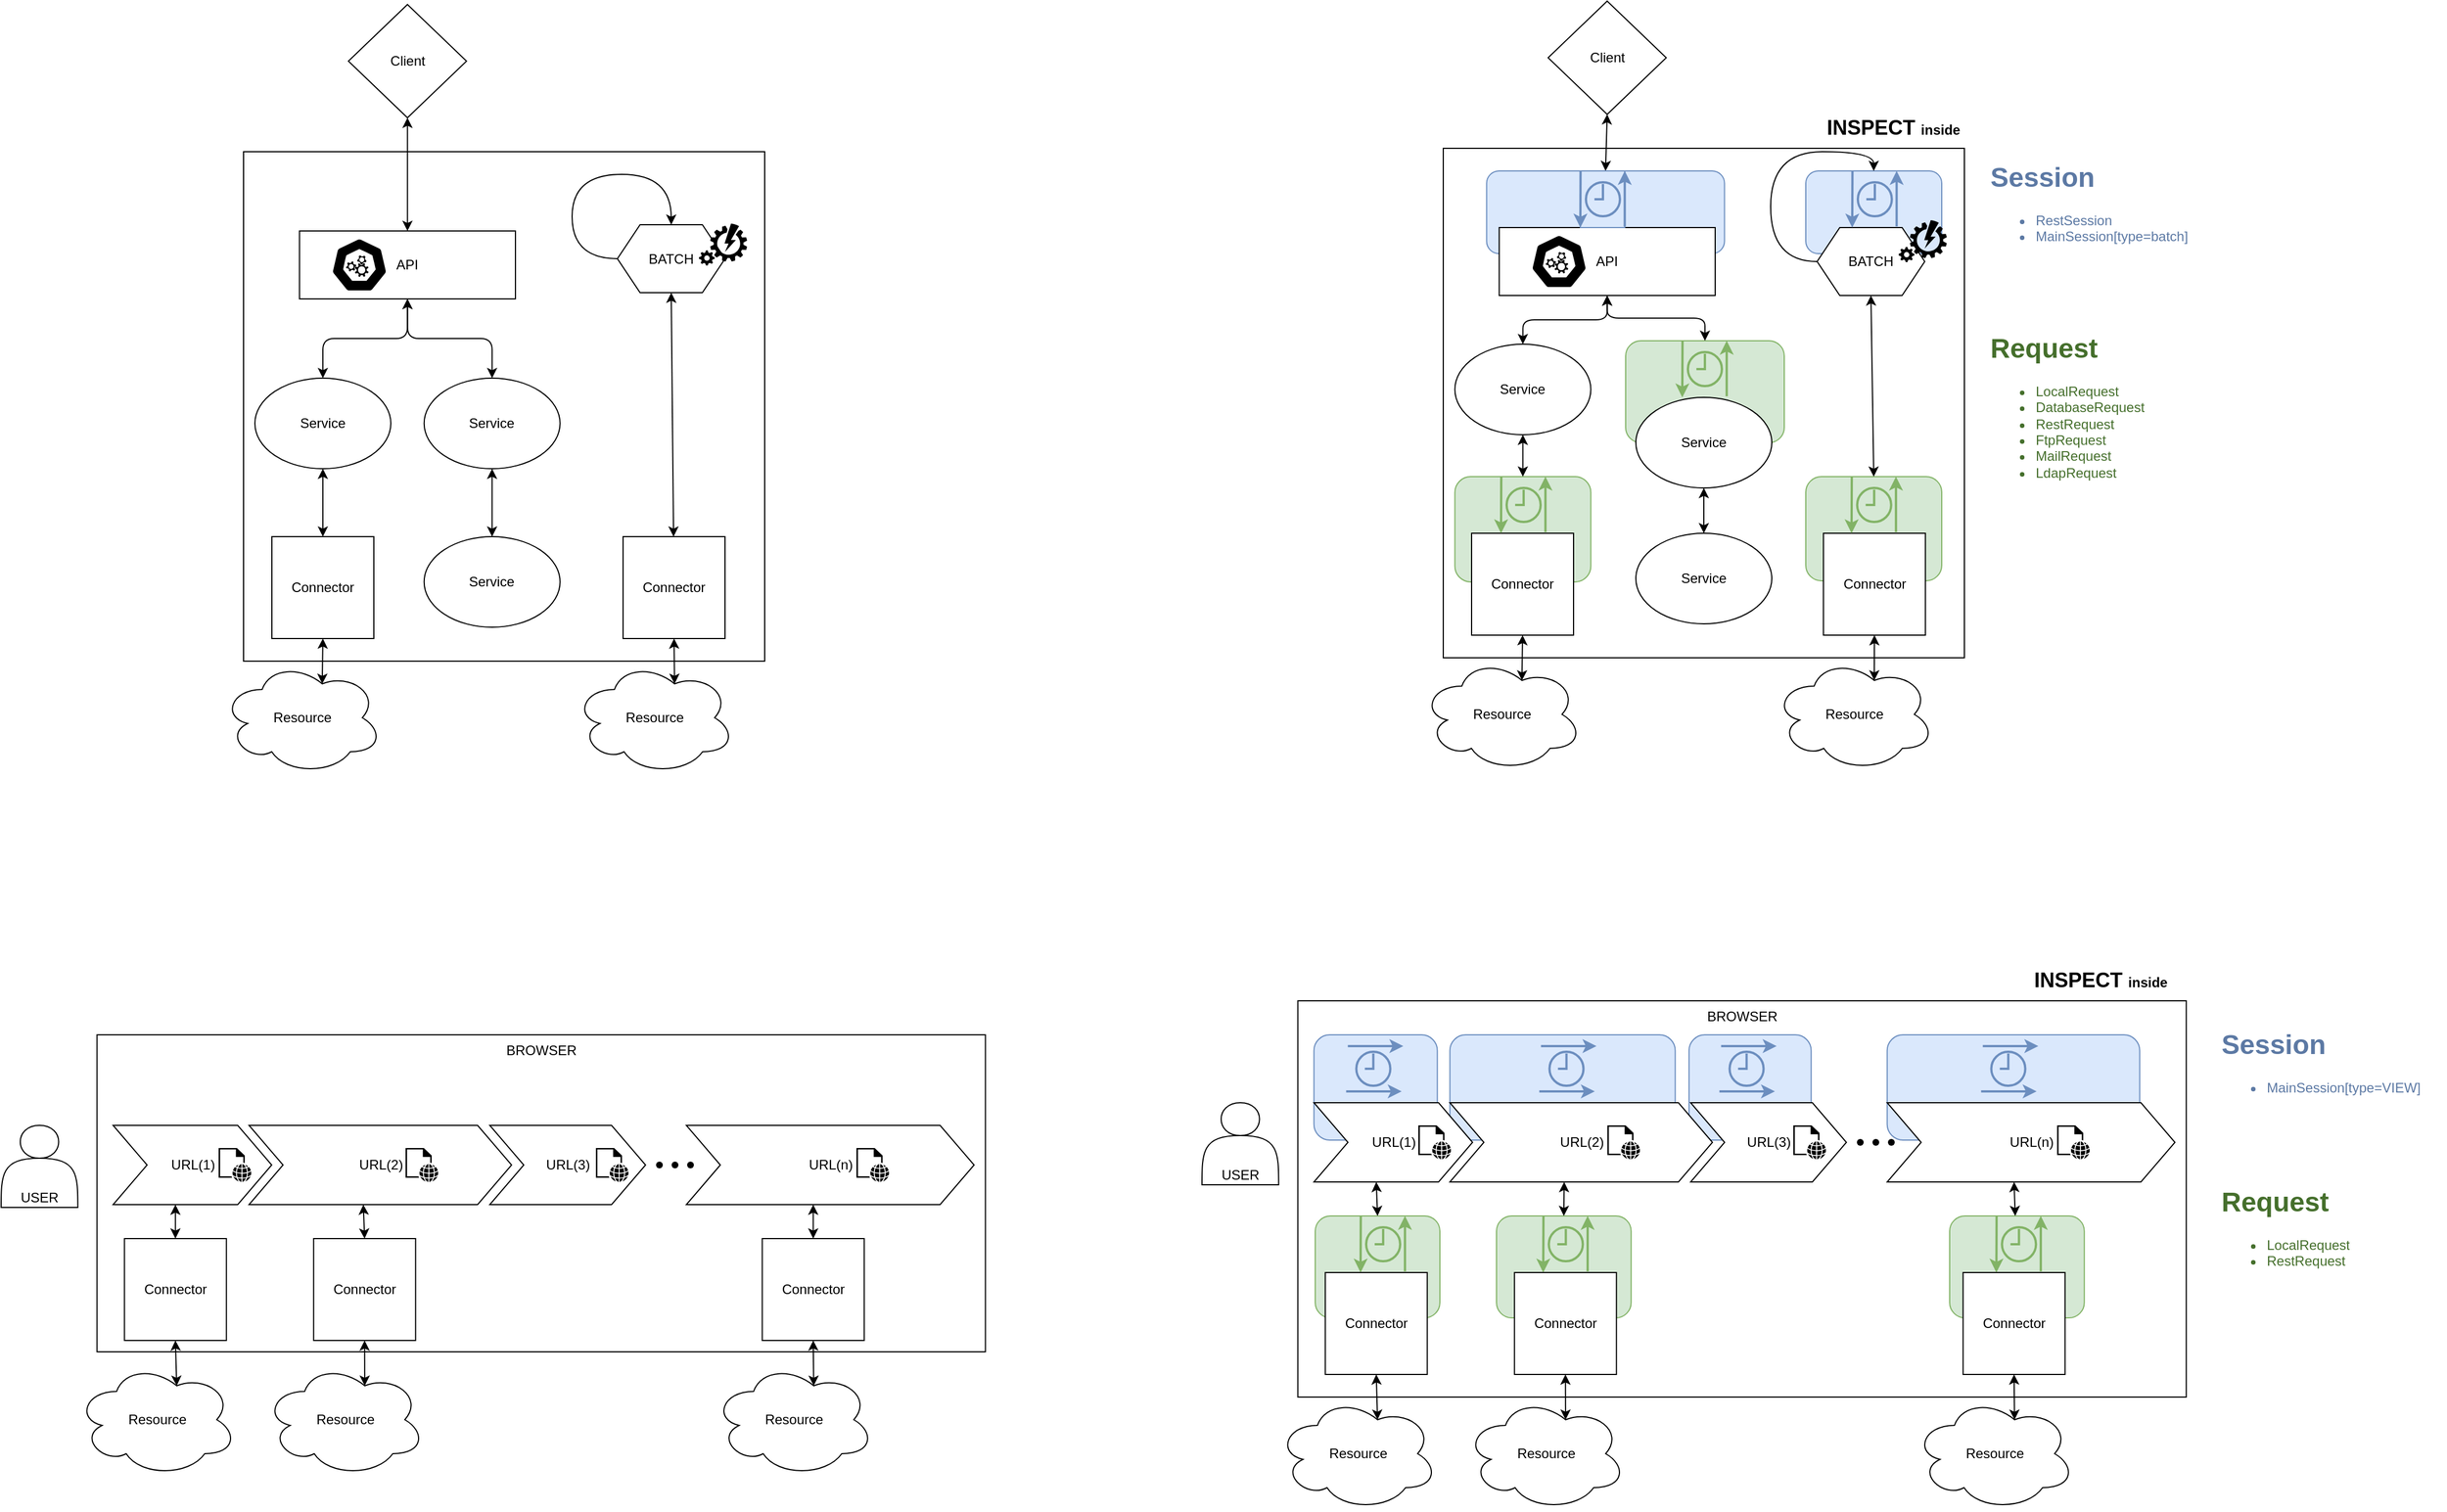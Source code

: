 <mxfile version="25.0.1" pages="3">
  <diagram name="collector" id="uigpwwjzt3T1p5udmavG">
    <mxGraphModel dx="2143" dy="1177" grid="1" gridSize="10" guides="1" tooltips="1" connect="1" arrows="1" fold="1" page="1" pageScale="1" pageWidth="1169" pageHeight="827" background="none" math="0" shadow="0">
      <root>
        <mxCell id="0" />
        <mxCell id="1" parent="0" />
        <mxCell id="32zn_rGW6Q-4vEI6jSxJ-38" value="BROWSER" style="rounded=0;whiteSpace=wrap;html=1;verticalAlign=top;" vertex="1" parent="1">
          <mxGeometry x="1294.65" y="910" width="784.19" height="350" as="geometry" />
        </mxCell>
        <mxCell id="32zn_rGW6Q-4vEI6jSxJ-100" value="" style="rounded=1;whiteSpace=wrap;html=1;fillColor=#d5e8d4;strokeColor=#82b366;" vertex="1" parent="1">
          <mxGeometry x="1870" y="1100" width="118.84" height="90" as="geometry" />
        </mxCell>
        <mxCell id="32zn_rGW6Q-4vEI6jSxJ-101" value="" style="group" vertex="1" connectable="0" parent="1">
          <mxGeometry x="1911.24" y="1100" width="39.19" height="50" as="geometry" />
        </mxCell>
        <mxCell id="32zn_rGW6Q-4vEI6jSxJ-102" value="" style="html=1;verticalLabelPosition=bottom;align=center;labelBackgroundColor=#ffffff;verticalAlign=top;strokeWidth=2;strokeColor=#82b366;shadow=0;dashed=0;shape=mxgraph.ios7.icons.clock;fillColor=#d5e8d4;" vertex="1" parent="32zn_rGW6Q-4vEI6jSxJ-101">
          <mxGeometry x="4.94" y="10" width="30" height="30" as="geometry" />
        </mxCell>
        <mxCell id="32zn_rGW6Q-4vEI6jSxJ-103" value="" style="endArrow=classic;html=1;rounded=0;fillColor=#d5e8d4;strokeColor=#82b366;strokeWidth=2;" edge="1" parent="32zn_rGW6Q-4vEI6jSxJ-101">
          <mxGeometry width="50" height="50" relative="1" as="geometry">
            <mxPoint x="0.19" as="sourcePoint" />
            <mxPoint y="50" as="targetPoint" />
          </mxGeometry>
        </mxCell>
        <mxCell id="32zn_rGW6Q-4vEI6jSxJ-104" value="" style="endArrow=classic;html=1;rounded=0;fillColor=#d5e8d4;strokeColor=#82b366;curved=0;strokeWidth=2;" edge="1" parent="32zn_rGW6Q-4vEI6jSxJ-101">
          <mxGeometry width="50" height="50" relative="1" as="geometry">
            <mxPoint x="39.19" y="49" as="sourcePoint" />
            <mxPoint x="39.19" as="targetPoint" />
          </mxGeometry>
        </mxCell>
        <mxCell id="32zn_rGW6Q-4vEI6jSxJ-93" value="" style="rounded=1;whiteSpace=wrap;html=1;fillColor=#d5e8d4;strokeColor=#82b366;" vertex="1" parent="1">
          <mxGeometry x="1470" y="1100" width="118.84" height="90" as="geometry" />
        </mxCell>
        <mxCell id="32zn_rGW6Q-4vEI6jSxJ-94" value="" style="group" vertex="1" connectable="0" parent="1">
          <mxGeometry x="1511.24" y="1100" width="39.19" height="50" as="geometry" />
        </mxCell>
        <mxCell id="32zn_rGW6Q-4vEI6jSxJ-95" value="" style="html=1;verticalLabelPosition=bottom;align=center;labelBackgroundColor=#ffffff;verticalAlign=top;strokeWidth=2;strokeColor=#82b366;shadow=0;dashed=0;shape=mxgraph.ios7.icons.clock;fillColor=#d5e8d4;" vertex="1" parent="32zn_rGW6Q-4vEI6jSxJ-94">
          <mxGeometry x="4.94" y="10" width="30" height="30" as="geometry" />
        </mxCell>
        <mxCell id="32zn_rGW6Q-4vEI6jSxJ-96" value="" style="endArrow=classic;html=1;rounded=0;fillColor=#d5e8d4;strokeColor=#82b366;strokeWidth=2;" edge="1" parent="32zn_rGW6Q-4vEI6jSxJ-94">
          <mxGeometry width="50" height="50" relative="1" as="geometry">
            <mxPoint x="0.19" as="sourcePoint" />
            <mxPoint y="50" as="targetPoint" />
          </mxGeometry>
        </mxCell>
        <mxCell id="32zn_rGW6Q-4vEI6jSxJ-97" value="" style="endArrow=classic;html=1;rounded=0;fillColor=#d5e8d4;strokeColor=#82b366;curved=0;strokeWidth=2;" edge="1" parent="32zn_rGW6Q-4vEI6jSxJ-94">
          <mxGeometry width="50" height="50" relative="1" as="geometry">
            <mxPoint x="39.19" y="49" as="sourcePoint" />
            <mxPoint x="39.19" as="targetPoint" />
          </mxGeometry>
        </mxCell>
        <mxCell id="32zn_rGW6Q-4vEI6jSxJ-88" value="" style="rounded=1;whiteSpace=wrap;html=1;fillColor=#d5e8d4;strokeColor=#82b366;" vertex="1" parent="1">
          <mxGeometry x="1310" y="1100" width="110" height="90" as="geometry" />
        </mxCell>
        <mxCell id="32zn_rGW6Q-4vEI6jSxJ-89" value="" style="group" vertex="1" connectable="0" parent="1">
          <mxGeometry x="1350" y="1100" width="39.19" height="50" as="geometry" />
        </mxCell>
        <mxCell id="32zn_rGW6Q-4vEI6jSxJ-90" value="" style="html=1;verticalLabelPosition=bottom;align=center;labelBackgroundColor=#ffffff;verticalAlign=top;strokeWidth=2;strokeColor=#82b366;shadow=0;dashed=0;shape=mxgraph.ios7.icons.clock;fillColor=#d5e8d4;" vertex="1" parent="32zn_rGW6Q-4vEI6jSxJ-89">
          <mxGeometry x="4.94" y="10" width="30" height="30" as="geometry" />
        </mxCell>
        <mxCell id="32zn_rGW6Q-4vEI6jSxJ-91" value="" style="endArrow=classic;html=1;rounded=0;fillColor=#d5e8d4;strokeColor=#82b366;strokeWidth=2;" edge="1" parent="32zn_rGW6Q-4vEI6jSxJ-89">
          <mxGeometry width="50" height="50" relative="1" as="geometry">
            <mxPoint x="0.19" as="sourcePoint" />
            <mxPoint y="50" as="targetPoint" />
          </mxGeometry>
        </mxCell>
        <mxCell id="32zn_rGW6Q-4vEI6jSxJ-92" value="" style="endArrow=classic;html=1;rounded=0;fillColor=#d5e8d4;strokeColor=#82b366;curved=0;strokeWidth=2;" edge="1" parent="32zn_rGW6Q-4vEI6jSxJ-89">
          <mxGeometry width="50" height="50" relative="1" as="geometry">
            <mxPoint x="39.19" y="49" as="sourcePoint" />
            <mxPoint x="39.19" as="targetPoint" />
          </mxGeometry>
        </mxCell>
        <mxCell id="32zn_rGW6Q-4vEI6jSxJ-80" value="" style="rounded=1;whiteSpace=wrap;html=1;fillColor=#dae8fc;strokeColor=#6c8ebf;" vertex="1" parent="1">
          <mxGeometry x="1814.84" y="940" width="222.91" height="93" as="geometry" />
        </mxCell>
        <mxCell id="32zn_rGW6Q-4vEI6jSxJ-75" value="" style="rounded=1;whiteSpace=wrap;html=1;fillColor=#dae8fc;strokeColor=#6c8ebf;" vertex="1" parent="1">
          <mxGeometry x="1639.93" y="940" width="107.82" height="93" as="geometry" />
        </mxCell>
        <mxCell id="32zn_rGW6Q-4vEI6jSxJ-61" value="" style="rounded=1;whiteSpace=wrap;html=1;fillColor=#dae8fc;strokeColor=#6c8ebf;" vertex="1" parent="1">
          <mxGeometry x="1428.84" y="940" width="198.91" height="93" as="geometry" />
        </mxCell>
        <mxCell id="32zn_rGW6Q-4vEI6jSxJ-60" value="" style="rounded=1;whiteSpace=wrap;html=1;fillColor=#dae8fc;strokeColor=#6c8ebf;" vertex="1" parent="1">
          <mxGeometry x="1308.84" y="940" width="108.91" height="93" as="geometry" />
        </mxCell>
        <mxCell id="c9mfgqc8uA1ulqrba2KY-67" value="" style="rounded=0;whiteSpace=wrap;html=1;verticalAlign=top;" vertex="1" parent="1">
          <mxGeometry x="1423" y="157" width="460" height="450" as="geometry" />
        </mxCell>
        <mxCell id="V3QmNJtHx-dwfkuo6KEt-4" value="" style="rounded=1;whiteSpace=wrap;html=1;fillColor=#d5e8d4;strokeColor=#82b366;" vertex="1" parent="1">
          <mxGeometry x="1584" y="327" width="140" height="90" as="geometry" />
        </mxCell>
        <mxCell id="c9mfgqc8uA1ulqrba2KY-92" value="" style="rounded=1;whiteSpace=wrap;html=1;fillColor=#d5e8d4;strokeColor=#82b366;" vertex="1" parent="1">
          <mxGeometry x="1743" y="447" width="120" height="92" as="geometry" />
        </mxCell>
        <mxCell id="c9mfgqc8uA1ulqrba2KY-93" value="" style="rounded=1;whiteSpace=wrap;html=1;fillColor=#d5e8d4;strokeColor=#82b366;" vertex="1" parent="1">
          <mxGeometry x="1433.25" y="447" width="120" height="93" as="geometry" />
        </mxCell>
        <mxCell id="c9mfgqc8uA1ulqrba2KY-90" value="" style="rounded=1;whiteSpace=wrap;html=1;fillColor=#dae8fc;strokeColor=#6c8ebf;" vertex="1" parent="1">
          <mxGeometry x="1743" y="177" width="120" height="73" as="geometry" />
        </mxCell>
        <mxCell id="c9mfgqc8uA1ulqrba2KY-88" value="" style="rounded=1;whiteSpace=wrap;html=1;fillColor=#dae8fc;strokeColor=#6c8ebf;" vertex="1" parent="1">
          <mxGeometry x="1461.25" y="177" width="210" height="73" as="geometry" />
        </mxCell>
        <mxCell id="5m87ZB2yBZsC5MAy124T-28" value="" style="rounded=0;whiteSpace=wrap;html=1;verticalAlign=top;" parent="1" vertex="1">
          <mxGeometry x="364.0" y="160" width="460" height="450" as="geometry" />
        </mxCell>
        <mxCell id="5m87ZB2yBZsC5MAy124T-2" value="Connector" style="whiteSpace=wrap;html=1;aspect=fixed;rounded=0;" parent="1" vertex="1">
          <mxGeometry x="389.0" y="500" width="90" height="90" as="geometry" />
        </mxCell>
        <mxCell id="Kd3xXfbBogCMq_-z4xH8-58" style="orthogonalLoop=1;jettySize=auto;html=1;exitX=0.5;exitY=1;exitDx=0;exitDy=0;startArrow=classic;startFill=1;" edge="1" parent="1" source="5m87ZB2yBZsC5MAy124T-3" target="5m87ZB2yBZsC5MAy124T-2">
          <mxGeometry relative="1" as="geometry" />
        </mxCell>
        <mxCell id="5m87ZB2yBZsC5MAy124T-3" value="Service" style="ellipse;whiteSpace=wrap;html=1;rounded=0;" parent="1" vertex="1">
          <mxGeometry x="374.0" y="360" width="120" height="80" as="geometry" />
        </mxCell>
        <mxCell id="5m87ZB2yBZsC5MAy124T-42" value="Resource" style="ellipse;shape=cloud;whiteSpace=wrap;html=1;" parent="1" vertex="1">
          <mxGeometry x="345.0" y="610" width="141.5" height="100" as="geometry" />
        </mxCell>
        <mxCell id="5m87ZB2yBZsC5MAy124T-43" value="" style="endArrow=classic;startArrow=classic;html=1;entryX=0.5;entryY=1;entryDx=0;entryDy=0;exitX=0.625;exitY=0.2;exitDx=0;exitDy=0;exitPerimeter=0;" parent="1" source="5m87ZB2yBZsC5MAy124T-42" target="5m87ZB2yBZsC5MAy124T-2" edge="1">
          <mxGeometry width="50" height="50" relative="1" as="geometry">
            <mxPoint x="284.0" y="510" as="sourcePoint" />
            <mxPoint x="334.0" y="460" as="targetPoint" />
          </mxGeometry>
        </mxCell>
        <mxCell id="Kd3xXfbBogCMq_-z4xH8-59" style="orthogonalLoop=1;jettySize=auto;html=1;entryX=0.5;entryY=0;entryDx=0;entryDy=0;startArrow=classic;startFill=1;" edge="1" parent="1" source="5m87ZB2yBZsC5MAy124T-51" target="5m87ZB2yBZsC5MAy124T-61">
          <mxGeometry relative="1" as="geometry" />
        </mxCell>
        <mxCell id="5m87ZB2yBZsC5MAy124T-51" value="Service" style="ellipse;whiteSpace=wrap;html=1;rounded=0;" parent="1" vertex="1">
          <mxGeometry x="523.37" y="360" width="120" height="80" as="geometry" />
        </mxCell>
        <mxCell id="5m87ZB2yBZsC5MAy124T-61" value="Service" style="ellipse;whiteSpace=wrap;html=1;rounded=0;" parent="1" vertex="1">
          <mxGeometry x="523.37" y="500" width="120" height="80" as="geometry" />
        </mxCell>
        <mxCell id="Kd3xXfbBogCMq_-z4xH8-3" style="edgeStyle=orthogonalEdgeStyle;orthogonalLoop=1;jettySize=auto;html=1;exitX=0.5;exitY=1;exitDx=0;exitDy=0;entryX=0.5;entryY=0;entryDx=0;entryDy=0;startArrow=classic;startFill=1;" edge="1" parent="1" source="Kd3xXfbBogCMq_-z4xH8-1" target="5m87ZB2yBZsC5MAy124T-3">
          <mxGeometry relative="1" as="geometry" />
        </mxCell>
        <mxCell id="Kd3xXfbBogCMq_-z4xH8-4" style="edgeStyle=orthogonalEdgeStyle;orthogonalLoop=1;jettySize=auto;html=1;exitX=0.5;exitY=1;exitDx=0;exitDy=0;entryX=0.5;entryY=0;entryDx=0;entryDy=0;startArrow=classic;startFill=1;" edge="1" parent="1" source="Kd3xXfbBogCMq_-z4xH8-1" target="5m87ZB2yBZsC5MAy124T-51">
          <mxGeometry relative="1" as="geometry" />
        </mxCell>
        <mxCell id="Kd3xXfbBogCMq_-z4xH8-1" value="API" style="rounded=0;whiteSpace=wrap;html=1;" vertex="1" parent="1">
          <mxGeometry x="413.37" y="230" width="190.63" height="60" as="geometry" />
        </mxCell>
        <mxCell id="Kd3xXfbBogCMq_-z4xH8-13" value="Client" style="rhombus;whiteSpace=wrap;html=1;" vertex="1" parent="1">
          <mxGeometry x="456.56" y="30" width="104.25" height="100" as="geometry" />
        </mxCell>
        <mxCell id="Kd3xXfbBogCMq_-z4xH8-15" value="" style="endArrow=classic;html=1;entryX=0.5;entryY=0;entryDx=0;entryDy=0;exitX=0.5;exitY=1;exitDx=0;exitDy=0;startArrow=classic;startFill=1;" edge="1" parent="1" source="Kd3xXfbBogCMq_-z4xH8-13" target="Kd3xXfbBogCMq_-z4xH8-1">
          <mxGeometry width="50" height="50" relative="1" as="geometry">
            <mxPoint x="528.375" y="130" as="sourcePoint" />
            <mxPoint x="520.59" y="160" as="targetPoint" />
          </mxGeometry>
        </mxCell>
        <mxCell id="Kd3xXfbBogCMq_-z4xH8-64" value="" style="aspect=fixed;sketch=0;html=1;dashed=0;whitespace=wrap;verticalLabelPosition=bottom;verticalAlign=top;fillColor=#000000;strokeColor=#ffffff;points=[[0.005,0.63,0],[0.1,0.2,0],[0.9,0.2,0],[0.5,0,0],[0.995,0.63,0],[0.72,0.99,0],[0.5,1,0],[0.28,0.99,0]];shape=mxgraph.kubernetes.icon2;prIcon=api" vertex="1" parent="1">
          <mxGeometry x="441.25" y="236" width="50" height="48" as="geometry" />
        </mxCell>
        <mxCell id="kH9s9h8VJkWEFpwofOtJ-4" style="rounded=0;orthogonalLoop=1;jettySize=auto;html=1;exitX=0.5;exitY=1;exitDx=0;exitDy=0;startArrow=classic;startFill=1;" edge="1" parent="1" source="c9mfgqc8uA1ulqrba2KY-2" target="kH9s9h8VJkWEFpwofOtJ-3">
          <mxGeometry relative="1" as="geometry">
            <mxPoint x="744" y="270" as="sourcePoint" />
          </mxGeometry>
        </mxCell>
        <mxCell id="kH9s9h8VJkWEFpwofOtJ-3" value="Connector" style="whiteSpace=wrap;html=1;aspect=fixed;rounded=0;" vertex="1" parent="1">
          <mxGeometry x="699" y="500" width="90" height="90" as="geometry" />
        </mxCell>
        <mxCell id="kH9s9h8VJkWEFpwofOtJ-5" value="Resource" style="ellipse;shape=cloud;whiteSpace=wrap;html=1;" vertex="1" parent="1">
          <mxGeometry x="656" y="610" width="141.5" height="100" as="geometry" />
        </mxCell>
        <mxCell id="kH9s9h8VJkWEFpwofOtJ-6" style="rounded=0;orthogonalLoop=1;jettySize=auto;html=1;exitX=0.5;exitY=1;exitDx=0;exitDy=0;startArrow=classic;startFill=1;entryX=0.625;entryY=0.2;entryDx=0;entryDy=0;entryPerimeter=0;" edge="1" parent="1" source="kH9s9h8VJkWEFpwofOtJ-3" target="kH9s9h8VJkWEFpwofOtJ-5">
          <mxGeometry relative="1" as="geometry" />
        </mxCell>
        <mxCell id="c9mfgqc8uA1ulqrba2KY-2" value="BATCH" style="shape=hexagon;perimeter=hexagonPerimeter2;whiteSpace=wrap;html=1;fixedSize=1;" vertex="1" parent="1">
          <mxGeometry x="694" y="224.5" width="95" height="60" as="geometry" />
        </mxCell>
        <mxCell id="erxbmjAfGbMJt984oCXK-1" value="" style="verticalLabelPosition=bottom;html=1;verticalAlign=top;align=center;strokeColor=none;fillColor=#000000;shape=mxgraph.azure.automation;pointerEvents=1;" vertex="1" parent="1">
          <mxGeometry x="766" y="223.5" width="42.5" height="37" as="geometry" />
        </mxCell>
        <mxCell id="c9mfgqc8uA1ulqrba2KY-68" value="Connector" style="whiteSpace=wrap;html=1;aspect=fixed;rounded=0;" vertex="1" parent="1">
          <mxGeometry x="1448" y="497" width="90" height="90" as="geometry" />
        </mxCell>
        <mxCell id="c9mfgqc8uA1ulqrba2KY-69" style="orthogonalLoop=1;jettySize=auto;html=1;exitX=0.5;exitY=1;exitDx=0;exitDy=0;startArrow=classic;startFill=1;entryX=0.5;entryY=0;entryDx=0;entryDy=0;" edge="1" parent="1" source="c9mfgqc8uA1ulqrba2KY-70" target="c9mfgqc8uA1ulqrba2KY-93">
          <mxGeometry relative="1" as="geometry">
            <mxPoint x="1493.25" y="460" as="targetPoint" />
          </mxGeometry>
        </mxCell>
        <mxCell id="c9mfgqc8uA1ulqrba2KY-70" value="Service" style="ellipse;whiteSpace=wrap;html=1;rounded=0;" vertex="1" parent="1">
          <mxGeometry x="1433.25" y="330" width="120" height="80" as="geometry" />
        </mxCell>
        <mxCell id="c9mfgqc8uA1ulqrba2KY-71" value="Resource" style="ellipse;shape=cloud;whiteSpace=wrap;html=1;" vertex="1" parent="1">
          <mxGeometry x="1404" y="607" width="141.5" height="100" as="geometry" />
        </mxCell>
        <mxCell id="c9mfgqc8uA1ulqrba2KY-72" value="" style="endArrow=classic;startArrow=classic;html=1;entryX=0.5;entryY=1;entryDx=0;entryDy=0;exitX=0.625;exitY=0.2;exitDx=0;exitDy=0;exitPerimeter=0;" edge="1" parent="1" source="c9mfgqc8uA1ulqrba2KY-71" target="c9mfgqc8uA1ulqrba2KY-68">
          <mxGeometry width="50" height="50" relative="1" as="geometry">
            <mxPoint x="1343" y="507" as="sourcePoint" />
            <mxPoint x="1393" y="457" as="targetPoint" />
          </mxGeometry>
        </mxCell>
        <mxCell id="c9mfgqc8uA1ulqrba2KY-73" style="orthogonalLoop=1;jettySize=auto;html=1;entryX=0.5;entryY=0;entryDx=0;entryDy=0;startArrow=classic;startFill=1;" edge="1" parent="1" source="c9mfgqc8uA1ulqrba2KY-74" target="c9mfgqc8uA1ulqrba2KY-75">
          <mxGeometry relative="1" as="geometry" />
        </mxCell>
        <mxCell id="c9mfgqc8uA1ulqrba2KY-74" value="Service" style="ellipse;whiteSpace=wrap;html=1;rounded=0;" vertex="1" parent="1">
          <mxGeometry x="1593" y="377" width="120" height="80" as="geometry" />
        </mxCell>
        <mxCell id="c9mfgqc8uA1ulqrba2KY-75" value="Service" style="ellipse;whiteSpace=wrap;html=1;rounded=0;" vertex="1" parent="1">
          <mxGeometry x="1593" y="497" width="120" height="80" as="geometry" />
        </mxCell>
        <mxCell id="c9mfgqc8uA1ulqrba2KY-76" style="edgeStyle=orthogonalEdgeStyle;orthogonalLoop=1;jettySize=auto;html=1;exitX=0.5;exitY=1;exitDx=0;exitDy=0;entryX=0.5;entryY=0;entryDx=0;entryDy=0;startArrow=classic;startFill=1;" edge="1" parent="1" source="c9mfgqc8uA1ulqrba2KY-78" target="c9mfgqc8uA1ulqrba2KY-70">
          <mxGeometry relative="1" as="geometry" />
        </mxCell>
        <mxCell id="c9mfgqc8uA1ulqrba2KY-77" style="edgeStyle=orthogonalEdgeStyle;orthogonalLoop=1;jettySize=auto;html=1;exitX=0.5;exitY=1;exitDx=0;exitDy=0;startArrow=classic;startFill=1;entryX=0.5;entryY=0;entryDx=0;entryDy=0;" edge="1" parent="1" source="c9mfgqc8uA1ulqrba2KY-78" target="V3QmNJtHx-dwfkuo6KEt-4">
          <mxGeometry relative="1" as="geometry">
            <mxPoint x="1653" y="357" as="targetPoint" />
          </mxGeometry>
        </mxCell>
        <mxCell id="c9mfgqc8uA1ulqrba2KY-78" value="API" style="rounded=0;whiteSpace=wrap;html=1;" vertex="1" parent="1">
          <mxGeometry x="1472.37" y="227" width="190.63" height="60" as="geometry" />
        </mxCell>
        <mxCell id="c9mfgqc8uA1ulqrba2KY-79" value="Client" style="rhombus;whiteSpace=wrap;html=1;" vertex="1" parent="1">
          <mxGeometry x="1515.56" y="27" width="104.25" height="100" as="geometry" />
        </mxCell>
        <mxCell id="c9mfgqc8uA1ulqrba2KY-80" value="" style="endArrow=classic;html=1;exitX=0.5;exitY=1;exitDx=0;exitDy=0;startArrow=classic;startFill=1;entryX=0.5;entryY=0;entryDx=0;entryDy=0;" edge="1" parent="1" source="c9mfgqc8uA1ulqrba2KY-79" target="c9mfgqc8uA1ulqrba2KY-88">
          <mxGeometry width="50" height="50" relative="1" as="geometry">
            <mxPoint x="1587.375" y="127" as="sourcePoint" />
            <mxPoint x="1567.25" y="170" as="targetPoint" />
          </mxGeometry>
        </mxCell>
        <mxCell id="c9mfgqc8uA1ulqrba2KY-81" value="" style="aspect=fixed;sketch=0;html=1;dashed=0;whitespace=wrap;verticalLabelPosition=bottom;verticalAlign=top;fillColor=#000000;strokeColor=#ffffff;points=[[0.005,0.63,0],[0.1,0.2,0],[0.9,0.2,0],[0.5,0,0],[0.995,0.63,0],[0.72,0.99,0],[0.5,1,0],[0.28,0.99,0]];shape=mxgraph.kubernetes.icon2;prIcon=api" vertex="1" parent="1">
          <mxGeometry x="1500.25" y="233" width="50" height="48" as="geometry" />
        </mxCell>
        <mxCell id="c9mfgqc8uA1ulqrba2KY-82" style="rounded=0;orthogonalLoop=1;jettySize=auto;html=1;exitX=0.5;exitY=1;exitDx=0;exitDy=0;startArrow=classic;startFill=1;entryX=0.5;entryY=0;entryDx=0;entryDy=0;" edge="1" parent="1" source="c9mfgqc8uA1ulqrba2KY-86" target="c9mfgqc8uA1ulqrba2KY-92">
          <mxGeometry relative="1" as="geometry">
            <mxPoint x="1803" y="267" as="sourcePoint" />
            <mxPoint x="1803.25" y="460" as="targetPoint" />
          </mxGeometry>
        </mxCell>
        <mxCell id="c9mfgqc8uA1ulqrba2KY-83" value="Connector" style="whiteSpace=wrap;html=1;aspect=fixed;rounded=0;" vertex="1" parent="1">
          <mxGeometry x="1758.59" y="497" width="90" height="90" as="geometry" />
        </mxCell>
        <mxCell id="c9mfgqc8uA1ulqrba2KY-84" value="Resource" style="ellipse;shape=cloud;whiteSpace=wrap;html=1;" vertex="1" parent="1">
          <mxGeometry x="1715" y="607" width="141.5" height="100" as="geometry" />
        </mxCell>
        <mxCell id="c9mfgqc8uA1ulqrba2KY-85" style="rounded=0;orthogonalLoop=1;jettySize=auto;html=1;exitX=0.5;exitY=1;exitDx=0;exitDy=0;startArrow=classic;startFill=1;entryX=0.625;entryY=0.2;entryDx=0;entryDy=0;entryPerimeter=0;" edge="1" parent="1" source="c9mfgqc8uA1ulqrba2KY-83" target="c9mfgqc8uA1ulqrba2KY-84">
          <mxGeometry relative="1" as="geometry" />
        </mxCell>
        <mxCell id="c9mfgqc8uA1ulqrba2KY-86" value="BATCH" style="shape=hexagon;perimeter=hexagonPerimeter2;whiteSpace=wrap;html=1;fixedSize=1;" vertex="1" parent="1">
          <mxGeometry x="1753" y="227" width="95" height="60" as="geometry" />
        </mxCell>
        <mxCell id="c9mfgqc8uA1ulqrba2KY-87" value="" style="verticalLabelPosition=bottom;html=1;verticalAlign=top;align=center;strokeColor=none;fillColor=#000000;shape=mxgraph.azure.automation;pointerEvents=1;" vertex="1" parent="1">
          <mxGeometry x="1825" y="220.5" width="42.5" height="37" as="geometry" />
        </mxCell>
        <mxCell id="c9mfgqc8uA1ulqrba2KY-100" style="edgeStyle=orthogonalEdgeStyle;rounded=0;orthogonalLoop=1;jettySize=auto;html=1;exitX=0;exitY=0.5;exitDx=0;exitDy=0;entryX=0.5;entryY=0;entryDx=0;entryDy=0;curved=1;" edge="1" parent="1" source="c9mfgqc8uA1ulqrba2KY-2" target="c9mfgqc8uA1ulqrba2KY-2">
          <mxGeometry relative="1" as="geometry">
            <Array as="points">
              <mxPoint x="654" y="255" />
              <mxPoint x="654" y="180" />
              <mxPoint x="741" y="180" />
            </Array>
          </mxGeometry>
        </mxCell>
        <mxCell id="c9mfgqc8uA1ulqrba2KY-101" style="edgeStyle=orthogonalEdgeStyle;rounded=0;orthogonalLoop=1;jettySize=auto;html=1;exitX=0;exitY=0.5;exitDx=0;exitDy=0;curved=1;entryX=0.5;entryY=0;entryDx=0;entryDy=0;" edge="1" parent="1" source="c9mfgqc8uA1ulqrba2KY-86" target="c9mfgqc8uA1ulqrba2KY-90">
          <mxGeometry relative="1" as="geometry">
            <mxPoint x="1752.25" y="251" as="sourcePoint" />
            <mxPoint x="1800.25" y="221" as="targetPoint" />
            <Array as="points">
              <mxPoint x="1712" y="257" />
              <mxPoint x="1712" y="160" />
              <mxPoint x="1803" y="160" />
            </Array>
          </mxGeometry>
        </mxCell>
        <mxCell id="c9mfgqc8uA1ulqrba2KY-109" value="&lt;h1 style=&quot;margin-top: 0px;&quot;&gt;Session&lt;/h1&gt;&lt;p&gt;&lt;/p&gt;&lt;ul&gt;&lt;li&gt;RestSession&lt;/li&gt;&lt;li&gt;MainSession[type=batch]&lt;/li&gt;&lt;/ul&gt;&lt;p&gt;&lt;/p&gt;" style="text;html=1;whiteSpace=wrap;overflow=hidden;rounded=0;fontColor=#5c79a4;" vertex="1" parent="1">
          <mxGeometry x="1904" y="161.5" width="180" height="120" as="geometry" />
        </mxCell>
        <mxCell id="c9mfgqc8uA1ulqrba2KY-110" value="&lt;h1 style=&quot;margin-top: 0px;&quot;&gt;Request&lt;/h1&gt;&lt;div&gt;&lt;ul&gt;&lt;li&gt;LocalRequest&lt;/li&gt;&lt;li&gt;DatabaseRequest&lt;/li&gt;&lt;li&gt;RestRequest&lt;/li&gt;&lt;li&gt;FtpRequest&lt;/li&gt;&lt;li&gt;MailRequest&lt;/li&gt;&lt;li&gt;LdapRequest&lt;/li&gt;&lt;/ul&gt;&lt;/div&gt;&lt;div&gt;&lt;br&gt;&lt;/div&gt;" style="text;html=1;whiteSpace=wrap;overflow=hidden;rounded=0;fontColor=#456F2C;" vertex="1" parent="1">
          <mxGeometry x="1904" y="313" width="200" height="164" as="geometry" />
        </mxCell>
        <mxCell id="CjWMRqJ_KbCd4pGpkCWm-15" value="" style="group" vertex="1" connectable="0" parent="1">
          <mxGeometry x="1783.41" y="447" width="39.19" height="50" as="geometry" />
        </mxCell>
        <mxCell id="CjWMRqJ_KbCd4pGpkCWm-12" value="" style="html=1;verticalLabelPosition=bottom;align=center;labelBackgroundColor=#ffffff;verticalAlign=top;strokeWidth=2;strokeColor=#82b366;shadow=0;dashed=0;shape=mxgraph.ios7.icons.clock;fillColor=#d5e8d4;" vertex="1" parent="CjWMRqJ_KbCd4pGpkCWm-15">
          <mxGeometry x="4.94" y="10" width="30" height="30" as="geometry" />
        </mxCell>
        <mxCell id="CjWMRqJ_KbCd4pGpkCWm-11" value="" style="endArrow=classic;html=1;rounded=0;fillColor=#d5e8d4;strokeColor=#82b366;strokeWidth=2;" edge="1" parent="CjWMRqJ_KbCd4pGpkCWm-15">
          <mxGeometry width="50" height="50" relative="1" as="geometry">
            <mxPoint x="0.19" as="sourcePoint" />
            <mxPoint y="50" as="targetPoint" />
          </mxGeometry>
        </mxCell>
        <mxCell id="CjWMRqJ_KbCd4pGpkCWm-13" value="" style="endArrow=classic;html=1;rounded=0;fillColor=#d5e8d4;strokeColor=#82b366;curved=0;strokeWidth=2;" edge="1" parent="CjWMRqJ_KbCd4pGpkCWm-15">
          <mxGeometry width="50" height="50" relative="1" as="geometry">
            <mxPoint x="39.19" y="49" as="sourcePoint" />
            <mxPoint x="39.19" as="targetPoint" />
          </mxGeometry>
        </mxCell>
        <mxCell id="CjWMRqJ_KbCd4pGpkCWm-16" value="" style="group" vertex="1" connectable="0" parent="1">
          <mxGeometry x="1474" y="447" width="39.19" height="50" as="geometry" />
        </mxCell>
        <mxCell id="CjWMRqJ_KbCd4pGpkCWm-17" value="" style="html=1;verticalLabelPosition=bottom;align=center;labelBackgroundColor=#ffffff;verticalAlign=top;strokeWidth=2;strokeColor=#82b366;shadow=0;dashed=0;shape=mxgraph.ios7.icons.clock;fillColor=#d5e8d4;" vertex="1" parent="CjWMRqJ_KbCd4pGpkCWm-16">
          <mxGeometry x="4.94" y="10" width="30" height="30" as="geometry" />
        </mxCell>
        <mxCell id="CjWMRqJ_KbCd4pGpkCWm-18" value="" style="endArrow=classic;html=1;rounded=0;fillColor=#d5e8d4;strokeColor=#82b366;strokeWidth=2;" edge="1" parent="CjWMRqJ_KbCd4pGpkCWm-16">
          <mxGeometry width="50" height="50" relative="1" as="geometry">
            <mxPoint x="0.19" as="sourcePoint" />
            <mxPoint y="50" as="targetPoint" />
          </mxGeometry>
        </mxCell>
        <mxCell id="CjWMRqJ_KbCd4pGpkCWm-19" value="" style="endArrow=classic;html=1;rounded=0;fillColor=#d5e8d4;strokeColor=#82b366;curved=0;strokeWidth=2;" edge="1" parent="CjWMRqJ_KbCd4pGpkCWm-16">
          <mxGeometry width="50" height="50" relative="1" as="geometry">
            <mxPoint x="39.19" y="49" as="sourcePoint" />
            <mxPoint x="39.19" as="targetPoint" />
          </mxGeometry>
        </mxCell>
        <mxCell id="CjWMRqJ_KbCd4pGpkCWm-20" value="" style="group;fillColor=#dae8fc;strokeColor=#6c8ebf;container=0;" vertex="1" connectable="0" parent="1">
          <mxGeometry x="1544" y="177" width="39.19" height="50" as="geometry" />
        </mxCell>
        <mxCell id="V3QmNJtHx-dwfkuo6KEt-2" value="&lt;font style=&quot;font-size: 18px;&quot;&gt;INSPECT &lt;/font&gt;&lt;font style=&quot;font-size: 12px;&quot;&gt;inside&lt;/font&gt;" style="text;strokeColor=none;fillColor=none;html=1;fontSize=24;fontStyle=1;verticalAlign=middle;align=center;fontColor=default;" vertex="1" parent="1">
          <mxGeometry x="1724" y="117" width="191" height="40" as="geometry" />
        </mxCell>
        <mxCell id="V3QmNJtHx-dwfkuo6KEt-5" value="" style="group" vertex="1" connectable="0" parent="1">
          <mxGeometry x="1634" y="327" width="39.19" height="50" as="geometry" />
        </mxCell>
        <mxCell id="V3QmNJtHx-dwfkuo6KEt-6" value="" style="html=1;verticalLabelPosition=bottom;align=center;labelBackgroundColor=#ffffff;verticalAlign=top;strokeWidth=2;strokeColor=#82b366;shadow=0;dashed=0;shape=mxgraph.ios7.icons.clock;fillColor=#d5e8d4;" vertex="1" parent="V3QmNJtHx-dwfkuo6KEt-5">
          <mxGeometry x="4.94" y="10" width="30" height="30" as="geometry" />
        </mxCell>
        <mxCell id="V3QmNJtHx-dwfkuo6KEt-7" value="" style="endArrow=classic;html=1;rounded=0;fillColor=#d5e8d4;strokeColor=#82b366;strokeWidth=2;" edge="1" parent="V3QmNJtHx-dwfkuo6KEt-5">
          <mxGeometry width="50" height="50" relative="1" as="geometry">
            <mxPoint x="0.19" as="sourcePoint" />
            <mxPoint y="50" as="targetPoint" />
          </mxGeometry>
        </mxCell>
        <mxCell id="V3QmNJtHx-dwfkuo6KEt-8" value="" style="endArrow=classic;html=1;rounded=0;fillColor=#d5e8d4;strokeColor=#82b366;curved=0;strokeWidth=2;" edge="1" parent="V3QmNJtHx-dwfkuo6KEt-5">
          <mxGeometry width="50" height="50" relative="1" as="geometry">
            <mxPoint x="39.19" y="49" as="sourcePoint" />
            <mxPoint x="39.19" as="targetPoint" />
          </mxGeometry>
        </mxCell>
        <mxCell id="GWmamPXK0l5F4bnDvye6-4" value="" style="group" vertex="1" connectable="0" parent="1">
          <mxGeometry x="1784" y="177" width="39.19" height="50" as="geometry" />
        </mxCell>
        <mxCell id="CjWMRqJ_KbCd4pGpkCWm-29" value="" style="html=1;verticalLabelPosition=bottom;align=center;labelBackgroundColor=#ffffff;verticalAlign=top;strokeWidth=2;strokeColor=#6c8ebf;shadow=0;dashed=0;shape=mxgraph.ios7.icons.clock;fillColor=#dae8fc;" vertex="1" parent="GWmamPXK0l5F4bnDvye6-4">
          <mxGeometry x="4.94" y="10" width="30" height="30" as="geometry" />
        </mxCell>
        <mxCell id="CjWMRqJ_KbCd4pGpkCWm-30" value="" style="endArrow=classic;html=1;rounded=0;fillColor=#dae8fc;strokeColor=#6c8ebf;strokeWidth=2;" edge="1" parent="GWmamPXK0l5F4bnDvye6-4">
          <mxGeometry width="50" height="50" relative="1" as="geometry">
            <mxPoint x="0.19" as="sourcePoint" />
            <mxPoint y="50" as="targetPoint" />
          </mxGeometry>
        </mxCell>
        <mxCell id="CjWMRqJ_KbCd4pGpkCWm-31" value="" style="endArrow=classic;html=1;rounded=0;fillColor=#dae8fc;strokeColor=#6c8ebf;curved=0;strokeWidth=2;" edge="1" parent="GWmamPXK0l5F4bnDvye6-4">
          <mxGeometry width="50" height="50" relative="1" as="geometry">
            <mxPoint x="39.19" y="49" as="sourcePoint" />
            <mxPoint x="39.19" as="targetPoint" />
          </mxGeometry>
        </mxCell>
        <mxCell id="GWmamPXK0l5F4bnDvye6-5" value="" style="group" vertex="1" connectable="0" parent="1">
          <mxGeometry x="1544" y="177" width="39.19" height="50" as="geometry" />
        </mxCell>
        <mxCell id="CjWMRqJ_KbCd4pGpkCWm-21" value="" style="html=1;verticalLabelPosition=bottom;align=center;labelBackgroundColor=#ffffff;verticalAlign=top;strokeWidth=2;strokeColor=#6c8ebf;shadow=0;dashed=0;shape=mxgraph.ios7.icons.clock;fillColor=#dae8fc;" vertex="1" parent="GWmamPXK0l5F4bnDvye6-5">
          <mxGeometry x="4.94" y="10" width="30" height="30" as="geometry" />
        </mxCell>
        <mxCell id="CjWMRqJ_KbCd4pGpkCWm-22" value="" style="endArrow=classic;html=1;rounded=0;fillColor=#dae8fc;strokeColor=#6c8ebf;strokeWidth=2;" edge="1" parent="GWmamPXK0l5F4bnDvye6-5">
          <mxGeometry width="50" height="50" relative="1" as="geometry">
            <mxPoint x="0.19" as="sourcePoint" />
            <mxPoint y="50" as="targetPoint" />
          </mxGeometry>
        </mxCell>
        <mxCell id="CjWMRqJ_KbCd4pGpkCWm-23" value="" style="endArrow=classic;html=1;rounded=0;fillColor=#dae8fc;strokeColor=#6c8ebf;curved=0;strokeWidth=2;" edge="1" parent="GWmamPXK0l5F4bnDvye6-5">
          <mxGeometry width="50" height="50" relative="1" as="geometry">
            <mxPoint x="39.19" y="49" as="sourcePoint" />
            <mxPoint x="39.19" as="targetPoint" />
          </mxGeometry>
        </mxCell>
        <mxCell id="32zn_rGW6Q-4vEI6jSxJ-1" value="BROWSER" style="rounded=0;whiteSpace=wrap;html=1;verticalAlign=top;" vertex="1" parent="1">
          <mxGeometry x="234.65" y="940" width="784.19" height="280" as="geometry" />
        </mxCell>
        <mxCell id="32zn_rGW6Q-4vEI6jSxJ-28" style="rounded=0;orthogonalLoop=1;jettySize=auto;html=1;exitX=0;exitY=0;exitDx=55;exitDy=70;exitPerimeter=0;entryX=0.5;entryY=0;entryDx=0;entryDy=0;startArrow=classic;startFill=1;" edge="1" parent="1" source="32zn_rGW6Q-4vEI6jSxJ-9" target="32zn_rGW6Q-4vEI6jSxJ-27">
          <mxGeometry relative="1" as="geometry" />
        </mxCell>
        <mxCell id="32zn_rGW6Q-4vEI6jSxJ-9" value="URL(1)" style="html=1;shadow=0;dashed=0;align=center;verticalAlign=middle;shape=mxgraph.arrows2.arrow;dy=0;dx=30;notch=30;" vertex="1" parent="1">
          <mxGeometry x="248.84" y="1020" width="140" height="70" as="geometry" />
        </mxCell>
        <mxCell id="32zn_rGW6Q-4vEI6jSxJ-30" style="rounded=0;orthogonalLoop=1;jettySize=auto;html=1;exitX=0;exitY=0;exitDx=100.875;exitDy=70;exitPerimeter=0;entryX=0.5;entryY=0;entryDx=0;entryDy=0;startArrow=classic;startFill=1;" edge="1" parent="1" source="32zn_rGW6Q-4vEI6jSxJ-10" target="32zn_rGW6Q-4vEI6jSxJ-29">
          <mxGeometry relative="1" as="geometry" />
        </mxCell>
        <mxCell id="32zn_rGW6Q-4vEI6jSxJ-10" value="URL(2)" style="html=1;shadow=0;dashed=0;align=center;verticalAlign=middle;shape=mxgraph.arrows2.arrow;dy=0;dx=30;notch=30;" vertex="1" parent="1">
          <mxGeometry x="368.84" y="1020" width="231.75" height="70" as="geometry" />
        </mxCell>
        <mxCell id="32zn_rGW6Q-4vEI6jSxJ-11" value="URL(3)" style="html=1;shadow=0;dashed=0;align=center;verticalAlign=middle;shape=mxgraph.arrows2.arrow;dy=0;dx=30;notch=30;" vertex="1" parent="1">
          <mxGeometry x="581.34" y="1020" width="137.5" height="70" as="geometry" />
        </mxCell>
        <mxCell id="32zn_rGW6Q-4vEI6jSxJ-34" style="rounded=0;orthogonalLoop=1;jettySize=auto;html=1;exitX=0;exitY=0;exitDx=112.0;exitDy=70;exitPerimeter=0;entryX=0.5;entryY=0;entryDx=0;entryDy=0;startArrow=classic;startFill=1;" edge="1" parent="1" source="32zn_rGW6Q-4vEI6jSxJ-12" target="32zn_rGW6Q-4vEI6jSxJ-33">
          <mxGeometry relative="1" as="geometry" />
        </mxCell>
        <mxCell id="32zn_rGW6Q-4vEI6jSxJ-12" value="URL(n)" style="html=1;shadow=0;dashed=0;align=center;verticalAlign=middle;shape=mxgraph.arrows2.arrow;dy=0;dx=30;notch=30;" vertex="1" parent="1">
          <mxGeometry x="754.84" y="1020" width="254" height="70" as="geometry" />
        </mxCell>
        <mxCell id="32zn_rGW6Q-4vEI6jSxJ-14" value="USER" style="shape=actor;whiteSpace=wrap;html=1;verticalAlign=bottom;" vertex="1" parent="1">
          <mxGeometry x="150" y="1020" width="67.69" height="72.5" as="geometry" />
        </mxCell>
        <mxCell id="32zn_rGW6Q-4vEI6jSxJ-16" value="" style="shape=waypoint;sketch=0;fillStyle=solid;size=6;pointerEvents=1;points=[];fillColor=none;resizable=0;rotatable=0;perimeter=centerPerimeter;snapToPoint=1;" vertex="1" parent="1">
          <mxGeometry x="721.09" y="1045" width="20" height="20" as="geometry" />
        </mxCell>
        <mxCell id="32zn_rGW6Q-4vEI6jSxJ-17" value="" style="shape=waypoint;sketch=0;fillStyle=solid;size=6;pointerEvents=1;points=[];fillColor=none;resizable=0;rotatable=0;perimeter=centerPerimeter;snapToPoint=1;" vertex="1" parent="1">
          <mxGeometry x="734.84" y="1045" width="20" height="20" as="geometry" />
        </mxCell>
        <mxCell id="32zn_rGW6Q-4vEI6jSxJ-18" value="" style="shape=waypoint;sketch=0;fillStyle=solid;size=6;pointerEvents=1;points=[];fillColor=none;resizable=0;rotatable=0;perimeter=centerPerimeter;snapToPoint=1;" vertex="1" parent="1">
          <mxGeometry x="748.52" y="1045" width="20" height="20" as="geometry" />
        </mxCell>
        <mxCell id="32zn_rGW6Q-4vEI6jSxJ-19" value="Resource" style="ellipse;shape=cloud;whiteSpace=wrap;html=1;" vertex="1" parent="1">
          <mxGeometry x="216.53" y="1230" width="141.5" height="100" as="geometry" />
        </mxCell>
        <mxCell id="32zn_rGW6Q-4vEI6jSxJ-21" value="Resource" style="ellipse;shape=cloud;whiteSpace=wrap;html=1;" vertex="1" parent="1">
          <mxGeometry x="382.53" y="1230" width="141.5" height="100" as="geometry" />
        </mxCell>
        <mxCell id="32zn_rGW6Q-4vEI6jSxJ-23" value="Resource" style="ellipse;shape=cloud;whiteSpace=wrap;html=1;" vertex="1" parent="1">
          <mxGeometry x="778.84" y="1230" width="141.5" height="100" as="geometry" />
        </mxCell>
        <mxCell id="32zn_rGW6Q-4vEI6jSxJ-27" value="Connector" style="whiteSpace=wrap;html=1;aspect=fixed;rounded=0;" vertex="1" parent="1">
          <mxGeometry x="258.84" y="1120" width="90" height="90" as="geometry" />
        </mxCell>
        <mxCell id="32zn_rGW6Q-4vEI6jSxJ-29" value="Connector" style="whiteSpace=wrap;html=1;aspect=fixed;rounded=0;" vertex="1" parent="1">
          <mxGeometry x="425.84" y="1120" width="90" height="90" as="geometry" />
        </mxCell>
        <mxCell id="32zn_rGW6Q-4vEI6jSxJ-33" value="Connector" style="whiteSpace=wrap;html=1;aspect=fixed;rounded=0;" vertex="1" parent="1">
          <mxGeometry x="821.84" y="1120" width="90" height="90" as="geometry" />
        </mxCell>
        <mxCell id="32zn_rGW6Q-4vEI6jSxJ-35" style="rounded=0;orthogonalLoop=1;jettySize=auto;html=1;exitX=0.5;exitY=1;exitDx=0;exitDy=0;entryX=0.625;entryY=0.2;entryDx=0;entryDy=0;entryPerimeter=0;startArrow=classic;startFill=1;" edge="1" parent="1" source="32zn_rGW6Q-4vEI6jSxJ-27" target="32zn_rGW6Q-4vEI6jSxJ-19">
          <mxGeometry relative="1" as="geometry" />
        </mxCell>
        <mxCell id="32zn_rGW6Q-4vEI6jSxJ-36" style="rounded=0;orthogonalLoop=1;jettySize=auto;html=1;exitX=0.5;exitY=1;exitDx=0;exitDy=0;entryX=0.625;entryY=0.2;entryDx=0;entryDy=0;entryPerimeter=0;startArrow=classic;startFill=1;" edge="1" parent="1" source="32zn_rGW6Q-4vEI6jSxJ-29" target="32zn_rGW6Q-4vEI6jSxJ-21">
          <mxGeometry relative="1" as="geometry" />
        </mxCell>
        <mxCell id="32zn_rGW6Q-4vEI6jSxJ-37" style="rounded=0;orthogonalLoop=1;jettySize=auto;html=1;exitX=0.5;exitY=1;exitDx=0;exitDy=0;entryX=0.625;entryY=0.2;entryDx=0;entryDy=0;entryPerimeter=0;startArrow=classic;startFill=1;" edge="1" parent="1" source="32zn_rGW6Q-4vEI6jSxJ-33" target="32zn_rGW6Q-4vEI6jSxJ-23">
          <mxGeometry relative="1" as="geometry" />
        </mxCell>
        <mxCell id="32zn_rGW6Q-4vEI6jSxJ-39" style="rounded=0;orthogonalLoop=1;jettySize=auto;html=1;exitX=0;exitY=0;exitDx=55;exitDy=70;exitPerimeter=0;startArrow=classic;startFill=1;entryX=0.5;entryY=0;entryDx=0;entryDy=0;" edge="1" parent="1" source="32zn_rGW6Q-4vEI6jSxJ-40" target="32zn_rGW6Q-4vEI6jSxJ-88">
          <mxGeometry relative="1" as="geometry">
            <mxPoint x="1364" y="1110" as="targetPoint" />
          </mxGeometry>
        </mxCell>
        <mxCell id="32zn_rGW6Q-4vEI6jSxJ-40" value="URL(1)" style="html=1;shadow=0;dashed=0;align=center;verticalAlign=middle;shape=mxgraph.arrows2.arrow;dy=0;dx=30;notch=30;" vertex="1" parent="1">
          <mxGeometry x="1308.84" y="1000" width="140" height="70" as="geometry" />
        </mxCell>
        <mxCell id="32zn_rGW6Q-4vEI6jSxJ-41" style="rounded=0;orthogonalLoop=1;jettySize=auto;html=1;exitX=0;exitY=0;exitDx=100.875;exitDy=70;exitPerimeter=0;startArrow=classic;startFill=1;entryX=0.5;entryY=0;entryDx=0;entryDy=0;" edge="1" parent="1" source="32zn_rGW6Q-4vEI6jSxJ-42" target="32zn_rGW6Q-4vEI6jSxJ-93">
          <mxGeometry relative="1" as="geometry">
            <mxPoint x="1530" y="1100" as="targetPoint" />
          </mxGeometry>
        </mxCell>
        <mxCell id="32zn_rGW6Q-4vEI6jSxJ-42" value="URL(2)" style="html=1;shadow=0;dashed=0;align=center;verticalAlign=middle;shape=mxgraph.arrows2.arrow;dy=0;dx=30;notch=30;" vertex="1" parent="1">
          <mxGeometry x="1428.84" y="1000" width="231.75" height="70" as="geometry" />
        </mxCell>
        <mxCell id="32zn_rGW6Q-4vEI6jSxJ-43" value="URL(3)" style="html=1;shadow=0;dashed=0;align=center;verticalAlign=middle;shape=mxgraph.arrows2.arrow;dy=0;dx=30;notch=30;" vertex="1" parent="1">
          <mxGeometry x="1641.34" y="1000" width="137.5" height="70" as="geometry" />
        </mxCell>
        <mxCell id="32zn_rGW6Q-4vEI6jSxJ-44" style="rounded=0;orthogonalLoop=1;jettySize=auto;html=1;exitX=0;exitY=0;exitDx=112.0;exitDy=70;exitPerimeter=0;startArrow=classic;startFill=1;" edge="1" parent="1" source="32zn_rGW6Q-4vEI6jSxJ-45" target="32zn_rGW6Q-4vEI6jSxJ-100">
          <mxGeometry relative="1" as="geometry">
            <mxPoint x="1940" y="1100" as="targetPoint" />
          </mxGeometry>
        </mxCell>
        <mxCell id="32zn_rGW6Q-4vEI6jSxJ-45" value="URL(n)" style="html=1;shadow=0;dashed=0;align=center;verticalAlign=middle;shape=mxgraph.arrows2.arrow;dy=0;dx=30;notch=30;" vertex="1" parent="1">
          <mxGeometry x="1814.84" y="1000" width="254" height="70" as="geometry" />
        </mxCell>
        <mxCell id="32zn_rGW6Q-4vEI6jSxJ-46" value="USER" style="shape=actor;whiteSpace=wrap;html=1;verticalAlign=bottom;" vertex="1" parent="1">
          <mxGeometry x="1210" y="1000" width="67.69" height="72.5" as="geometry" />
        </mxCell>
        <mxCell id="32zn_rGW6Q-4vEI6jSxJ-48" value="" style="shape=waypoint;sketch=0;fillStyle=solid;size=6;pointerEvents=1;points=[];fillColor=none;resizable=0;rotatable=0;perimeter=centerPerimeter;snapToPoint=1;" vertex="1" parent="1">
          <mxGeometry x="1781.09" y="1025" width="20" height="20" as="geometry" />
        </mxCell>
        <mxCell id="32zn_rGW6Q-4vEI6jSxJ-49" value="" style="shape=waypoint;sketch=0;fillStyle=solid;size=6;pointerEvents=1;points=[];fillColor=none;resizable=0;rotatable=0;perimeter=centerPerimeter;snapToPoint=1;" vertex="1" parent="1">
          <mxGeometry x="1794.84" y="1025" width="20" height="20" as="geometry" />
        </mxCell>
        <mxCell id="32zn_rGW6Q-4vEI6jSxJ-50" value="" style="shape=waypoint;sketch=0;fillStyle=solid;size=6;pointerEvents=1;points=[];fillColor=none;resizable=0;rotatable=0;perimeter=centerPerimeter;snapToPoint=1;" vertex="1" parent="1">
          <mxGeometry x="1808.52" y="1025" width="20" height="20" as="geometry" />
        </mxCell>
        <mxCell id="32zn_rGW6Q-4vEI6jSxJ-51" value="Resource" style="ellipse;shape=cloud;whiteSpace=wrap;html=1;" vertex="1" parent="1">
          <mxGeometry x="1276.53" y="1260" width="141.5" height="100" as="geometry" />
        </mxCell>
        <mxCell id="32zn_rGW6Q-4vEI6jSxJ-52" value="Resource" style="ellipse;shape=cloud;whiteSpace=wrap;html=1;" vertex="1" parent="1">
          <mxGeometry x="1442.53" y="1260" width="141.5" height="100" as="geometry" />
        </mxCell>
        <mxCell id="32zn_rGW6Q-4vEI6jSxJ-53" value="Resource" style="ellipse;shape=cloud;whiteSpace=wrap;html=1;" vertex="1" parent="1">
          <mxGeometry x="1838.84" y="1260" width="141.5" height="100" as="geometry" />
        </mxCell>
        <mxCell id="32zn_rGW6Q-4vEI6jSxJ-54" value="Connector" style="whiteSpace=wrap;html=1;aspect=fixed;rounded=0;" vertex="1" parent="1">
          <mxGeometry x="1318.84" y="1150" width="90" height="90" as="geometry" />
        </mxCell>
        <mxCell id="32zn_rGW6Q-4vEI6jSxJ-55" value="Connector" style="whiteSpace=wrap;html=1;aspect=fixed;rounded=0;" vertex="1" parent="1">
          <mxGeometry x="1485.84" y="1150" width="90" height="90" as="geometry" />
        </mxCell>
        <mxCell id="32zn_rGW6Q-4vEI6jSxJ-56" value="Connector" style="whiteSpace=wrap;html=1;aspect=fixed;rounded=0;" vertex="1" parent="1">
          <mxGeometry x="1881.84" y="1150" width="90" height="90" as="geometry" />
        </mxCell>
        <mxCell id="32zn_rGW6Q-4vEI6jSxJ-57" style="rounded=0;orthogonalLoop=1;jettySize=auto;html=1;exitX=0.5;exitY=1;exitDx=0;exitDy=0;entryX=0.625;entryY=0.2;entryDx=0;entryDy=0;entryPerimeter=0;startArrow=classic;startFill=1;" edge="1" parent="1" source="32zn_rGW6Q-4vEI6jSxJ-54" target="32zn_rGW6Q-4vEI6jSxJ-51">
          <mxGeometry relative="1" as="geometry" />
        </mxCell>
        <mxCell id="32zn_rGW6Q-4vEI6jSxJ-58" style="rounded=0;orthogonalLoop=1;jettySize=auto;html=1;exitX=0.5;exitY=1;exitDx=0;exitDy=0;entryX=0.625;entryY=0.2;entryDx=0;entryDy=0;entryPerimeter=0;startArrow=classic;startFill=1;" edge="1" parent="1" source="32zn_rGW6Q-4vEI6jSxJ-55" target="32zn_rGW6Q-4vEI6jSxJ-52">
          <mxGeometry relative="1" as="geometry" />
        </mxCell>
        <mxCell id="32zn_rGW6Q-4vEI6jSxJ-59" style="rounded=0;orthogonalLoop=1;jettySize=auto;html=1;exitX=0.5;exitY=1;exitDx=0;exitDy=0;entryX=0.625;entryY=0.2;entryDx=0;entryDy=0;entryPerimeter=0;startArrow=classic;startFill=1;" edge="1" parent="1" source="32zn_rGW6Q-4vEI6jSxJ-56" target="32zn_rGW6Q-4vEI6jSxJ-53">
          <mxGeometry relative="1" as="geometry" />
        </mxCell>
        <mxCell id="32zn_rGW6Q-4vEI6jSxJ-70" value="" style="group" vertex="1" connectable="0" parent="1">
          <mxGeometry x="1337.25" y="950" width="50.5" height="40" as="geometry" />
        </mxCell>
        <mxCell id="32zn_rGW6Q-4vEI6jSxJ-63" value="" style="html=1;verticalLabelPosition=bottom;align=center;labelBackgroundColor=#ffffff;verticalAlign=top;strokeWidth=2;strokeColor=#6c8ebf;shadow=0;dashed=0;shape=mxgraph.ios7.icons.clock;fillColor=#dae8fc;rotation=0;" vertex="1" parent="32zn_rGW6Q-4vEI6jSxJ-70">
          <mxGeometry x="9" y="5" width="30" height="30" as="geometry" />
        </mxCell>
        <mxCell id="32zn_rGW6Q-4vEI6jSxJ-65" value="" style="endArrow=classic;html=1;rounded=0;fillColor=#dae8fc;strokeColor=#6c8ebf;curved=0;strokeWidth=2;" edge="1" parent="32zn_rGW6Q-4vEI6jSxJ-70">
          <mxGeometry width="50" height="50" relative="1" as="geometry">
            <mxPoint y="40" as="sourcePoint" />
            <mxPoint x="49.0" y="40" as="targetPoint" />
          </mxGeometry>
        </mxCell>
        <mxCell id="32zn_rGW6Q-4vEI6jSxJ-68" value="" style="endArrow=classic;html=1;rounded=0;fillColor=#dae8fc;strokeColor=#6c8ebf;curved=0;strokeWidth=2;" edge="1" parent="32zn_rGW6Q-4vEI6jSxJ-70">
          <mxGeometry width="50" height="50" relative="1" as="geometry">
            <mxPoint x="1.5" as="sourcePoint" />
            <mxPoint x="50.5" as="targetPoint" />
          </mxGeometry>
        </mxCell>
        <mxCell id="32zn_rGW6Q-4vEI6jSxJ-71" value="" style="group" vertex="1" connectable="0" parent="1">
          <mxGeometry x="1507.75" y="950" width="50.5" height="40" as="geometry" />
        </mxCell>
        <mxCell id="32zn_rGW6Q-4vEI6jSxJ-72" value="" style="html=1;verticalLabelPosition=bottom;align=center;labelBackgroundColor=#ffffff;verticalAlign=top;strokeWidth=2;strokeColor=#6c8ebf;shadow=0;dashed=0;shape=mxgraph.ios7.icons.clock;fillColor=#dae8fc;rotation=0;" vertex="1" parent="32zn_rGW6Q-4vEI6jSxJ-71">
          <mxGeometry x="9" y="5" width="30" height="30" as="geometry" />
        </mxCell>
        <mxCell id="32zn_rGW6Q-4vEI6jSxJ-73" value="" style="endArrow=classic;html=1;rounded=0;fillColor=#dae8fc;strokeColor=#6c8ebf;curved=0;strokeWidth=2;" edge="1" parent="32zn_rGW6Q-4vEI6jSxJ-71">
          <mxGeometry width="50" height="50" relative="1" as="geometry">
            <mxPoint y="40" as="sourcePoint" />
            <mxPoint x="49.0" y="40" as="targetPoint" />
          </mxGeometry>
        </mxCell>
        <mxCell id="32zn_rGW6Q-4vEI6jSxJ-74" value="" style="endArrow=classic;html=1;rounded=0;fillColor=#dae8fc;strokeColor=#6c8ebf;curved=0;strokeWidth=2;" edge="1" parent="32zn_rGW6Q-4vEI6jSxJ-71">
          <mxGeometry width="50" height="50" relative="1" as="geometry">
            <mxPoint x="1.5" as="sourcePoint" />
            <mxPoint x="50.5" as="targetPoint" />
          </mxGeometry>
        </mxCell>
        <mxCell id="32zn_rGW6Q-4vEI6jSxJ-76" value="" style="group" vertex="1" connectable="0" parent="1">
          <mxGeometry x="1666.75" y="950" width="50.5" height="40" as="geometry" />
        </mxCell>
        <mxCell id="32zn_rGW6Q-4vEI6jSxJ-77" value="" style="html=1;verticalLabelPosition=bottom;align=center;labelBackgroundColor=#ffffff;verticalAlign=top;strokeWidth=2;strokeColor=#6c8ebf;shadow=0;dashed=0;shape=mxgraph.ios7.icons.clock;fillColor=#dae8fc;rotation=0;" vertex="1" parent="32zn_rGW6Q-4vEI6jSxJ-76">
          <mxGeometry x="9" y="5" width="30" height="30" as="geometry" />
        </mxCell>
        <mxCell id="32zn_rGW6Q-4vEI6jSxJ-78" value="" style="endArrow=classic;html=1;rounded=0;fillColor=#dae8fc;strokeColor=#6c8ebf;curved=0;strokeWidth=2;" edge="1" parent="32zn_rGW6Q-4vEI6jSxJ-76">
          <mxGeometry width="50" height="50" relative="1" as="geometry">
            <mxPoint y="40" as="sourcePoint" />
            <mxPoint x="49.0" y="40" as="targetPoint" />
          </mxGeometry>
        </mxCell>
        <mxCell id="32zn_rGW6Q-4vEI6jSxJ-79" value="" style="endArrow=classic;html=1;rounded=0;fillColor=#dae8fc;strokeColor=#6c8ebf;curved=0;strokeWidth=2;" edge="1" parent="32zn_rGW6Q-4vEI6jSxJ-76">
          <mxGeometry width="50" height="50" relative="1" as="geometry">
            <mxPoint x="1.5" as="sourcePoint" />
            <mxPoint x="50.5" as="targetPoint" />
          </mxGeometry>
        </mxCell>
        <mxCell id="32zn_rGW6Q-4vEI6jSxJ-81" value="" style="group" vertex="1" connectable="0" parent="1">
          <mxGeometry x="1897.75" y="950" width="50.5" height="40" as="geometry" />
        </mxCell>
        <mxCell id="32zn_rGW6Q-4vEI6jSxJ-82" value="" style="html=1;verticalLabelPosition=bottom;align=center;labelBackgroundColor=#ffffff;verticalAlign=top;strokeWidth=2;strokeColor=#6c8ebf;shadow=0;dashed=0;shape=mxgraph.ios7.icons.clock;fillColor=#dae8fc;rotation=0;" vertex="1" parent="32zn_rGW6Q-4vEI6jSxJ-81">
          <mxGeometry x="9" y="5" width="30" height="30" as="geometry" />
        </mxCell>
        <mxCell id="32zn_rGW6Q-4vEI6jSxJ-83" value="" style="endArrow=classic;html=1;rounded=0;fillColor=#dae8fc;strokeColor=#6c8ebf;curved=0;strokeWidth=2;" edge="1" parent="32zn_rGW6Q-4vEI6jSxJ-81">
          <mxGeometry width="50" height="50" relative="1" as="geometry">
            <mxPoint y="40" as="sourcePoint" />
            <mxPoint x="49.0" y="40" as="targetPoint" />
          </mxGeometry>
        </mxCell>
        <mxCell id="32zn_rGW6Q-4vEI6jSxJ-84" value="" style="endArrow=classic;html=1;rounded=0;fillColor=#dae8fc;strokeColor=#6c8ebf;curved=0;strokeWidth=2;" edge="1" parent="32zn_rGW6Q-4vEI6jSxJ-81">
          <mxGeometry width="50" height="50" relative="1" as="geometry">
            <mxPoint x="1.5" as="sourcePoint" />
            <mxPoint x="50.5" as="targetPoint" />
          </mxGeometry>
        </mxCell>
        <mxCell id="32zn_rGW6Q-4vEI6jSxJ-85" value="&lt;font style=&quot;font-size: 18px;&quot;&gt;INSPECT &lt;/font&gt;&lt;font style=&quot;font-size: 12px;&quot;&gt;inside&lt;/font&gt;" style="text;strokeColor=none;fillColor=none;html=1;fontSize=24;fontStyle=1;verticalAlign=middle;align=center;fontColor=default;" vertex="1" parent="1">
          <mxGeometry x="1907.75" y="870" width="191" height="40" as="geometry" />
        </mxCell>
        <mxCell id="32zn_rGW6Q-4vEI6jSxJ-86" value="&lt;h1 style=&quot;margin-top: 0px;&quot;&gt;Session&lt;/h1&gt;&lt;p&gt;&lt;/p&gt;&lt;ul&gt;&lt;li&gt;&lt;span style=&quot;background-color: initial;&quot;&gt;MainSession[type=VIEW]&lt;/span&gt;&lt;/li&gt;&lt;/ul&gt;&lt;p&gt;&lt;/p&gt;" style="text;html=1;whiteSpace=wrap;overflow=hidden;rounded=0;fontColor=#5c79a4;" vertex="1" parent="1">
          <mxGeometry x="2108" y="927.5" width="180" height="85" as="geometry" />
        </mxCell>
        <mxCell id="32zn_rGW6Q-4vEI6jSxJ-87" value="&lt;h1 style=&quot;margin-top: 0px;&quot;&gt;Request&lt;/h1&gt;&lt;div&gt;&lt;ul&gt;&lt;li&gt;LocalRequest&lt;/li&gt;&lt;li&gt;RestRequest&lt;/li&gt;&lt;/ul&gt;&lt;/div&gt;&lt;div&gt;&lt;br&gt;&lt;/div&gt;" style="text;html=1;whiteSpace=wrap;overflow=hidden;rounded=0;fontColor=#456F2C;" vertex="1" parent="1">
          <mxGeometry x="2108" y="1066.5" width="200" height="164" as="geometry" />
        </mxCell>
        <mxCell id="SJvqcVINFxuRTLieqTK--1" value="" style="sketch=0;pointerEvents=1;shadow=0;dashed=0;html=1;strokeColor=none;fillColor=#000000;labelPosition=center;verticalLabelPosition=bottom;verticalAlign=top;outlineConnect=0;align=center;shape=mxgraph.office.concepts.web_page;" vertex="1" parent="1">
          <mxGeometry x="342" y="1040" width="28.84" height="30" as="geometry" />
        </mxCell>
        <mxCell id="SJvqcVINFxuRTLieqTK--2" value="" style="sketch=0;pointerEvents=1;shadow=0;dashed=0;html=1;strokeColor=none;fillColor=#000000;labelPosition=center;verticalLabelPosition=bottom;verticalAlign=top;outlineConnect=0;align=center;shape=mxgraph.office.concepts.web_page;" vertex="1" parent="1">
          <mxGeometry x="507" y="1040" width="28.84" height="30" as="geometry" />
        </mxCell>
        <mxCell id="SJvqcVINFxuRTLieqTK--3" value="" style="sketch=0;pointerEvents=1;shadow=0;dashed=0;html=1;strokeColor=none;fillColor=#000000;labelPosition=center;verticalLabelPosition=bottom;verticalAlign=top;outlineConnect=0;align=center;shape=mxgraph.office.concepts.web_page;" vertex="1" parent="1">
          <mxGeometry x="675" y="1040" width="28.84" height="30" as="geometry" />
        </mxCell>
        <mxCell id="SJvqcVINFxuRTLieqTK--4" value="" style="sketch=0;pointerEvents=1;shadow=0;dashed=0;html=1;strokeColor=none;fillColor=#000000;labelPosition=center;verticalLabelPosition=bottom;verticalAlign=top;outlineConnect=0;align=center;shape=mxgraph.office.concepts.web_page;" vertex="1" parent="1">
          <mxGeometry x="905" y="1040" width="28.84" height="30" as="geometry" />
        </mxCell>
        <mxCell id="SJvqcVINFxuRTLieqTK--5" value="" style="sketch=0;pointerEvents=1;shadow=0;dashed=0;html=1;strokeColor=none;fillColor=#000000;labelPosition=center;verticalLabelPosition=bottom;verticalAlign=top;outlineConnect=0;align=center;shape=mxgraph.office.concepts.web_page;" vertex="1" parent="1">
          <mxGeometry x="1401" y="1020" width="28.84" height="30" as="geometry" />
        </mxCell>
        <mxCell id="SJvqcVINFxuRTLieqTK--6" value="" style="sketch=0;pointerEvents=1;shadow=0;dashed=0;html=1;strokeColor=none;fillColor=#000000;labelPosition=center;verticalLabelPosition=bottom;verticalAlign=top;outlineConnect=0;align=center;shape=mxgraph.office.concepts.web_page;" vertex="1" parent="1">
          <mxGeometry x="1567.84" y="1020" width="28.84" height="30" as="geometry" />
        </mxCell>
        <mxCell id="SJvqcVINFxuRTLieqTK--7" value="" style="sketch=0;pointerEvents=1;shadow=0;dashed=0;html=1;strokeColor=none;fillColor=#000000;labelPosition=center;verticalLabelPosition=bottom;verticalAlign=top;outlineConnect=0;align=center;shape=mxgraph.office.concepts.web_page;" vertex="1" parent="1">
          <mxGeometry x="1732" y="1020" width="28.84" height="30" as="geometry" />
        </mxCell>
        <mxCell id="SJvqcVINFxuRTLieqTK--8" value="" style="sketch=0;pointerEvents=1;shadow=0;dashed=0;html=1;strokeColor=none;fillColor=#000000;labelPosition=center;verticalLabelPosition=bottom;verticalAlign=top;outlineConnect=0;align=center;shape=mxgraph.office.concepts.web_page;" vertex="1" parent="1">
          <mxGeometry x="1964.84" y="1020" width="28.84" height="30" as="geometry" />
        </mxCell>
      </root>
    </mxGraphModel>
  </diagram>
  <diagram id="DATNXKUMJaB3XZp_IE49" name="buffer">
    <mxGraphModel dx="1250" dy="687" grid="1" gridSize="10" guides="1" tooltips="1" connect="1" arrows="1" fold="1" page="1" pageScale="1" pageWidth="1169" pageHeight="827" math="0" shadow="0">
      <root>
        <mxCell id="0" />
        <mxCell id="1" parent="0" />
        <mxCell id="iE-ZH3Zz8LCnR8SnstbT-17" value="INSPECT" style="rounded=0;whiteSpace=wrap;html=1;verticalAlign=bottom;fontSize=16;fontStyle=3" vertex="1" parent="1">
          <mxGeometry x="450" y="50" width="242.55" height="200" as="geometry" />
        </mxCell>
        <mxCell id="iE-ZH3Zz8LCnR8SnstbT-15" value="BROWSER" style="rounded=0;whiteSpace=wrap;html=1;verticalAlign=bottom;fontSize=16;fontStyle=3" vertex="1" parent="1">
          <mxGeometry x="120" y="291.82" width="250" height="218.18" as="geometry" />
        </mxCell>
        <mxCell id="iE-ZH3Zz8LCnR8SnstbT-14" value="SERVER" style="rounded=0;whiteSpace=wrap;html=1;verticalAlign=bottom;fontSize=16;fontStyle=3" vertex="1" parent="1">
          <mxGeometry x="120" y="30" width="250" height="200" as="geometry" />
        </mxCell>
        <mxCell id="pbjLLM7L7Xr9Xz930BvR-4" value="BUFFER" style="rounded=0;whiteSpace=wrap;html=1;fillColor=#d5e8d4;strokeColor=#82b366;verticalAlign=bottom;" vertex="1" parent="1">
          <mxGeometry x="238.5" y="36.63" width="110" height="35.87" as="geometry" />
        </mxCell>
        <mxCell id="pbjLLM7L7Xr9Xz930BvR-6" value="BDD" style="shape=cylinder3;whiteSpace=wrap;html=1;boundedLbl=1;backgroundOutline=1;size=15;" vertex="1" parent="1">
          <mxGeometry x="800" y="148" width="80" height="105" as="geometry" />
        </mxCell>
        <mxCell id="pbjLLM7L7Xr9Xz930BvR-7" value="" style="points=[[0.25,0.25,0],[0.5,0,0],[0.75,0.25,0],[1,0.5,0],[0.75,0.75,0],[0.5,1,0],[0.25,0.75,0],[0,0.5,0]];shape=mxgraph.bpmn.gateway2;html=1;verticalLabelPosition=bottom;labelBackgroundColor=#ffffff;verticalAlign=top;align=center;perimeter=rhombusPerimeter;outlineConnect=0;outline=catching;symbol=timer;fillColor=#d5e8d4;strokeColor=#82b366;" vertex="1" parent="1">
          <mxGeometry x="333.5" y="39.56" width="30" height="30" as="geometry" />
        </mxCell>
        <mxCell id="pbjLLM7L7Xr9Xz930BvR-12" value="" style="endArrow=classic;startArrow=classic;html=1;rounded=0;entryX=0.005;entryY=0.63;entryDx=0;entryDy=0;entryPerimeter=0;" edge="1" parent="1" target="pbjLLM7L7Xr9Xz930BvR-15">
          <mxGeometry width="50" height="50" relative="1" as="geometry">
            <mxPoint x="20" y="153" as="sourcePoint" />
            <mxPoint x="140" y="146.809" as="targetPoint" />
          </mxGeometry>
        </mxCell>
        <mxCell id="pbjLLM7L7Xr9Xz930BvR-13" value="HTTP" style="edgeLabel;html=1;align=center;verticalAlign=middle;resizable=0;points=[];" vertex="1" connectable="0" parent="pbjLLM7L7Xr9Xz930BvR-12">
          <mxGeometry x="0.216" y="-1" relative="1" as="geometry">
            <mxPoint as="offset" />
          </mxGeometry>
        </mxCell>
        <mxCell id="pbjLLM7L7Xr9Xz930BvR-14" value="" style="endArrow=none;dashed=1;html=1;rounded=0;entryX=0.25;entryY=1;entryDx=0;entryDy=0;exitX=0.9;exitY=0.2;exitDx=0;exitDy=0;exitPerimeter=0;" edge="1" parent="1" source="pbjLLM7L7Xr9Xz930BvR-15" target="pbjLLM7L7Xr9Xz930BvR-4">
          <mxGeometry width="50" height="50" relative="1" as="geometry">
            <mxPoint x="192" y="110.748" as="sourcePoint" />
            <mxPoint x="470" y="163" as="targetPoint" />
          </mxGeometry>
        </mxCell>
        <mxCell id="pbjLLM7L7Xr9Xz930BvR-15" value="" style="aspect=fixed;sketch=0;html=1;dashed=0;whitespace=wrap;verticalLabelPosition=bottom;verticalAlign=top;fillColor=#000000;strokeColor=#ffffff;points=[[0.005,0.63,0],[0.1,0.2,0],[0.9,0.2,0],[0.5,0,0],[0.995,0.63,0],[0.72,0.99,0],[0.5,1,0],[0.28,0.99,0]];shape=mxgraph.kubernetes.icon2;prIcon=api" vertex="1" parent="1">
          <mxGeometry x="140" y="123" width="50" height="48" as="geometry" />
        </mxCell>
        <mxCell id="pbjLLM7L7Xr9Xz930BvR-16" value="" style="aspect=fixed;sketch=0;html=1;dashed=0;whitespace=wrap;verticalLabelPosition=bottom;verticalAlign=top;fillColor=#000000;strokeColor=#ffffff;points=[[0.005,0.63,0],[0.1,0.2,0],[0.9,0.2,0],[0.5,0,0],[0.995,0.63,0],[0.72,0.99,0],[0.5,1,0],[0.28,0.99,0]];shape=mxgraph.kubernetes.icon2;prIcon=api" vertex="1" parent="1">
          <mxGeometry x="469.17" y="118.5" width="50" height="48" as="geometry" />
        </mxCell>
        <mxCell id="pbjLLM7L7Xr9Xz930BvR-17" value="" style="endArrow=none;dashed=1;html=1;rounded=0;exitX=0.995;exitY=0.63;exitDx=0;exitDy=0;exitPerimeter=0;entryX=0.25;entryY=1;entryDx=0;entryDy=0;" edge="1" parent="1" source="pbjLLM7L7Xr9Xz930BvR-16" target="iE-ZH3Zz8LCnR8SnstbT-11">
          <mxGeometry width="50" height="50" relative="1" as="geometry">
            <mxPoint x="220.17" y="168" as="sourcePoint" />
            <mxPoint x="562.67" y="105" as="targetPoint" />
          </mxGeometry>
        </mxCell>
        <mxCell id="pbjLLM7L7Xr9Xz930BvR-18" value="" style="endArrow=classic;startArrow=none;html=1;rounded=0;entryX=0.005;entryY=0.63;entryDx=0;entryDy=0;entryPerimeter=0;exitX=1;exitY=0.5;exitDx=0;exitDy=0;startFill=0;exitPerimeter=0;" edge="1" parent="1" source="pbjLLM7L7Xr9Xz930BvR-7" target="pbjLLM7L7Xr9Xz930BvR-16">
          <mxGeometry width="50" height="50" relative="1" as="geometry">
            <mxPoint x="-30" y="150" as="sourcePoint" />
            <mxPoint x="150" y="150" as="targetPoint" />
          </mxGeometry>
        </mxCell>
        <mxCell id="pbjLLM7L7Xr9Xz930BvR-19" value="HTTP" style="edgeLabel;html=1;align=center;verticalAlign=middle;resizable=0;points=[];" vertex="1" connectable="0" parent="pbjLLM7L7Xr9Xz930BvR-18">
          <mxGeometry x="0.216" y="-1" relative="1" as="geometry">
            <mxPoint x="-1" y="-7" as="offset" />
          </mxGeometry>
        </mxCell>
        <mxCell id="pbjLLM7L7Xr9Xz930BvR-20" value="" style="aspect=fixed;sketch=0;html=1;dashed=0;whitespace=wrap;verticalLabelPosition=bottom;verticalAlign=top;fillColor=#000000;strokeColor=#ffffff;points=[[0.005,0.63,0],[0.1,0.2,0],[0.9,0.2,0],[0.5,0,0],[0.995,0.63,0],[0.72,0.99,0],[0.5,1,0],[0.28,0.99,0]];shape=mxgraph.kubernetes.icon2;prIcon=api" vertex="1" parent="1">
          <mxGeometry x="140" y="171" width="50" height="48" as="geometry" />
        </mxCell>
        <mxCell id="pbjLLM7L7Xr9Xz930BvR-21" value="" style="aspect=fixed;sketch=0;html=1;dashed=0;whitespace=wrap;verticalLabelPosition=bottom;verticalAlign=top;fillColor=#000000;strokeColor=#ffffff;points=[[0.005,0.63,0],[0.1,0.2,0],[0.9,0.2,0],[0.5,0,0],[0.995,0.63,0],[0.72,0.99,0],[0.5,1,0],[0.28,0.99,0]];shape=mxgraph.kubernetes.icon2;prIcon=api" vertex="1" parent="1">
          <mxGeometry x="140" y="68" width="50" height="48" as="geometry" />
        </mxCell>
        <mxCell id="pbjLLM7L7Xr9Xz930BvR-22" value="" style="endArrow=classic;startArrow=classic;html=1;rounded=0;entryX=0.005;entryY=0.63;entryDx=0;entryDy=0;entryPerimeter=0;" edge="1" parent="1" target="pbjLLM7L7Xr9Xz930BvR-21">
          <mxGeometry width="50" height="50" relative="1" as="geometry">
            <mxPoint x="20" y="98" as="sourcePoint" />
            <mxPoint x="150" y="163" as="targetPoint" />
          </mxGeometry>
        </mxCell>
        <mxCell id="pbjLLM7L7Xr9Xz930BvR-23" value="HTTP" style="edgeLabel;html=1;align=center;verticalAlign=middle;resizable=0;points=[];" vertex="1" connectable="0" parent="pbjLLM7L7Xr9Xz930BvR-22">
          <mxGeometry x="0.216" y="-1" relative="1" as="geometry">
            <mxPoint as="offset" />
          </mxGeometry>
        </mxCell>
        <mxCell id="pbjLLM7L7Xr9Xz930BvR-24" value="" style="endArrow=classic;startArrow=classic;html=1;rounded=0;entryX=0.005;entryY=0.63;entryDx=0;entryDy=0;entryPerimeter=0;" edge="1" parent="1" target="pbjLLM7L7Xr9Xz930BvR-20">
          <mxGeometry width="50" height="50" relative="1" as="geometry">
            <mxPoint x="20" y="201" as="sourcePoint" />
            <mxPoint x="150" y="163" as="targetPoint" />
          </mxGeometry>
        </mxCell>
        <mxCell id="pbjLLM7L7Xr9Xz930BvR-25" value="HTTP" style="edgeLabel;html=1;align=center;verticalAlign=middle;resizable=0;points=[];" vertex="1" connectable="0" parent="pbjLLM7L7Xr9Xz930BvR-24">
          <mxGeometry x="0.216" y="-1" relative="1" as="geometry">
            <mxPoint as="offset" />
          </mxGeometry>
        </mxCell>
        <mxCell id="pbjLLM7L7Xr9Xz930BvR-26" value="" style="endArrow=none;dashed=1;html=1;rounded=0;entryX=0.25;entryY=1;entryDx=0;entryDy=0;exitX=0.995;exitY=0.63;exitDx=0;exitDy=0;exitPerimeter=0;" edge="1" parent="1" source="pbjLLM7L7Xr9Xz930BvR-20" target="pbjLLM7L7Xr9Xz930BvR-4">
          <mxGeometry width="50" height="50" relative="1" as="geometry">
            <mxPoint x="195" y="130" as="sourcePoint" />
            <mxPoint x="238" y="89" as="targetPoint" />
          </mxGeometry>
        </mxCell>
        <mxCell id="pbjLLM7L7Xr9Xz930BvR-27" value="" style="endArrow=none;dashed=1;html=1;rounded=0;entryX=0.995;entryY=0.63;entryDx=0;entryDy=0;entryPerimeter=0;exitX=0.25;exitY=1;exitDx=0;exitDy=0;" edge="1" parent="1" source="pbjLLM7L7Xr9Xz930BvR-4" target="pbjLLM7L7Xr9Xz930BvR-21">
          <mxGeometry width="50" height="50" relative="1" as="geometry">
            <mxPoint x="200" y="198" as="sourcePoint" />
            <mxPoint x="238" y="89" as="targetPoint" />
          </mxGeometry>
        </mxCell>
        <mxCell id="pbjLLM7L7Xr9Xz930BvR-28" value="" style="sketch=0;pointerEvents=1;shadow=0;dashed=0;html=1;strokeColor=none;fillColor=#000000;aspect=fixed;labelPosition=center;verticalLabelPosition=bottom;verticalAlign=top;align=center;outlineConnect=0;shape=mxgraph.vvd.memory;" vertex="1" parent="1">
          <mxGeometry x="238.5" y="36.63" width="41.76" height="15.87" as="geometry" />
        </mxCell>
        <mxCell id="pbjLLM7L7Xr9Xz930BvR-30" value="" style="endArrow=classic;startArrow=none;html=1;rounded=0;entryX=0;entryY=0.5;entryDx=0;entryDy=0;entryPerimeter=0;startFill=0;edgeStyle=orthogonalEdgeStyle;curved=1;" edge="1" parent="1" source="iE-ZH3Zz8LCnR8SnstbT-12" target="pbjLLM7L7Xr9Xz930BvR-6">
          <mxGeometry width="50" height="50" relative="1" as="geometry">
            <mxPoint x="672.67" y="138" as="sourcePoint" />
            <mxPoint x="775.5" y="219.25" as="targetPoint" />
          </mxGeometry>
        </mxCell>
        <mxCell id="pbjLLM7L7Xr9Xz930BvR-31" value="JDBC" style="edgeLabel;html=1;align=center;verticalAlign=middle;resizable=0;points=[];" vertex="1" connectable="0" parent="pbjLLM7L7Xr9Xz930BvR-30">
          <mxGeometry x="0.216" y="-1" relative="1" as="geometry">
            <mxPoint x="-9" as="offset" />
          </mxGeometry>
        </mxCell>
        <mxCell id="pbjLLM7L7Xr9Xz930BvR-33" value="" style="sketch=0;pointerEvents=1;shadow=0;dashed=0;html=1;strokeColor=none;fillColor=#000000;labelPosition=center;verticalLabelPosition=bottom;verticalAlign=top;outlineConnect=0;align=center;shape=mxgraph.office.concepts.web_page;" vertex="1" parent="1">
          <mxGeometry x="130" y="332.7" width="50" height="54" as="geometry" />
        </mxCell>
        <mxCell id="pbjLLM7L7Xr9Xz930BvR-34" value="" style="sketch=0;pointerEvents=1;shadow=0;dashed=0;html=1;strokeColor=none;fillColor=#000000;labelPosition=center;verticalLabelPosition=bottom;verticalAlign=top;outlineConnect=0;align=center;shape=mxgraph.office.concepts.web_page;" vertex="1" parent="1">
          <mxGeometry x="130" y="386.7" width="50" height="54" as="geometry" />
        </mxCell>
        <mxCell id="pbjLLM7L7Xr9Xz930BvR-36" value="" style="sketch=0;pointerEvents=1;shadow=0;dashed=0;html=1;strokeColor=none;fillColor=#000000;labelPosition=center;verticalLabelPosition=bottom;verticalAlign=top;outlineConnect=0;align=center;shape=mxgraph.office.concepts.web_page;" vertex="1" parent="1">
          <mxGeometry x="130" y="442.7" width="50" height="54" as="geometry" />
        </mxCell>
        <mxCell id="pbjLLM7L7Xr9Xz930BvR-37" value="" style="curved=1;endArrow=none;html=1;rounded=0;endFill=0;startArrow=classic;startFill=1;" edge="1" parent="1">
          <mxGeometry width="50" height="50" relative="1" as="geometry">
            <mxPoint x="120" y="402.7" as="sourcePoint" />
            <mxPoint x="120" y="352.7" as="targetPoint" />
            <Array as="points">
              <mxPoint x="120" y="402.7" />
              <mxPoint x="70" y="352.7" />
            </Array>
          </mxGeometry>
        </mxCell>
        <mxCell id="pbjLLM7L7Xr9Xz930BvR-38" value="Route 2" style="edgeLabel;html=1;align=center;verticalAlign=middle;resizable=0;points=[];" vertex="1" connectable="0" parent="pbjLLM7L7Xr9Xz930BvR-37">
          <mxGeometry x="-0.424" y="-1" relative="1" as="geometry">
            <mxPoint as="offset" />
          </mxGeometry>
        </mxCell>
        <mxCell id="pbjLLM7L7Xr9Xz930BvR-39" value="" style="curved=1;endArrow=none;html=1;rounded=0;endFill=0;startArrow=classic;startFill=1;" edge="1" parent="1">
          <mxGeometry width="50" height="50" relative="1" as="geometry">
            <mxPoint x="120" y="462.7" as="sourcePoint" />
            <mxPoint x="120" y="412.7" as="targetPoint" />
            <Array as="points">
              <mxPoint x="120" y="462.7" />
              <mxPoint x="70" y="412.7" />
            </Array>
          </mxGeometry>
        </mxCell>
        <mxCell id="pbjLLM7L7Xr9Xz930BvR-40" value="Route .." style="edgeLabel;html=1;align=center;verticalAlign=middle;resizable=0;points=[];" vertex="1" connectable="0" parent="pbjLLM7L7Xr9Xz930BvR-39">
          <mxGeometry x="-0.319" y="-7" relative="1" as="geometry">
            <mxPoint as="offset" />
          </mxGeometry>
        </mxCell>
        <mxCell id="pbjLLM7L7Xr9Xz930BvR-44" value="" style="endArrow=classic;startArrow=none;html=1;rounded=0;entryX=0.005;entryY=0.63;entryDx=0;entryDy=0;entryPerimeter=0;startFill=0;exitX=1;exitY=0.5;exitDx=0;exitDy=0;exitPerimeter=0;" edge="1" parent="1" source="GdJlk97vvJEw1RzfsGBS-14" target="pbjLLM7L7Xr9Xz930BvR-16">
          <mxGeometry width="50" height="50" relative="1" as="geometry">
            <mxPoint x="337.5" y="325.5" as="sourcePoint" />
            <mxPoint x="480" y="256" as="targetPoint" />
          </mxGeometry>
        </mxCell>
        <mxCell id="pbjLLM7L7Xr9Xz930BvR-45" value="HTTP" style="edgeLabel;html=1;align=center;verticalAlign=middle;resizable=0;points=[];" vertex="1" connectable="0" parent="pbjLLM7L7Xr9Xz930BvR-44">
          <mxGeometry x="0.216" y="-1" relative="1" as="geometry">
            <mxPoint x="-2" y="2" as="offset" />
          </mxGeometry>
        </mxCell>
        <mxCell id="pbjLLM7L7Xr9Xz930BvR-46" value="" style="endArrow=none;dashed=1;html=1;rounded=0;exitX=0.25;exitY=1;exitDx=0;exitDy=0;" edge="1" parent="1" source="GdJlk97vvJEw1RzfsGBS-13" target="pbjLLM7L7Xr9Xz930BvR-33">
          <mxGeometry width="50" height="50" relative="1" as="geometry">
            <mxPoint x="227.5" y="342.82" as="sourcePoint" />
            <mxPoint x="238" y="142.82" as="targetPoint" />
          </mxGeometry>
        </mxCell>
        <mxCell id="pbjLLM7L7Xr9Xz930BvR-47" value="" style="endArrow=none;dashed=1;html=1;rounded=0;exitX=0.25;exitY=1;exitDx=0;exitDy=0;" edge="1" parent="1" source="GdJlk97vvJEw1RzfsGBS-13" target="pbjLLM7L7Xr9Xz930BvR-34">
          <mxGeometry width="50" height="50" relative="1" as="geometry">
            <mxPoint x="227.5" y="342.82" as="sourcePoint" />
            <mxPoint x="190" y="349.82" as="targetPoint" />
          </mxGeometry>
        </mxCell>
        <mxCell id="pbjLLM7L7Xr9Xz930BvR-48" value="" style="endArrow=none;dashed=1;html=1;rounded=0;exitX=0.25;exitY=1;exitDx=0;exitDy=0;" edge="1" parent="1" source="GdJlk97vvJEw1RzfsGBS-13" target="pbjLLM7L7Xr9Xz930BvR-36">
          <mxGeometry width="50" height="50" relative="1" as="geometry">
            <mxPoint x="227.5" y="342.82" as="sourcePoint" />
            <mxPoint x="190" y="384.82" as="targetPoint" />
          </mxGeometry>
        </mxCell>
        <mxCell id="pbjLLM7L7Xr9Xz930BvR-49" value="RestSession" style="text;html=1;align=center;verticalAlign=middle;whiteSpace=wrap;rounded=0;" vertex="1" parent="1">
          <mxGeometry x="182.26" y="123" width="95" height="30" as="geometry" />
        </mxCell>
        <mxCell id="pbjLLM7L7Xr9Xz930BvR-50" value="MainSession" style="text;html=1;align=center;verticalAlign=middle;whiteSpace=wrap;rounded=0;" vertex="1" parent="1">
          <mxGeometry x="220" y="376.82" width="95" height="30" as="geometry" />
        </mxCell>
        <mxCell id="pbjLLM7L7Xr9Xz930BvR-51" value="Session" style="text;html=1;align=center;verticalAlign=middle;whiteSpace=wrap;rounded=0;" vertex="1" parent="1">
          <mxGeometry x="517.67" y="134.25" width="95" height="30" as="geometry" />
        </mxCell>
        <mxCell id="pbjLLM7L7Xr9Xz930BvR-58" value="" style="curved=1;endArrow=none;html=1;rounded=0;endFill=0;startArrow=classic;startFill=1;" edge="1" parent="1">
          <mxGeometry width="50" height="50" relative="1" as="geometry">
            <mxPoint x="120" y="348.2" as="sourcePoint" />
            <mxPoint x="120" y="298.2" as="targetPoint" />
            <Array as="points">
              <mxPoint x="120" y="348.2" />
              <mxPoint x="70" y="298.2" />
            </Array>
          </mxGeometry>
        </mxCell>
        <mxCell id="pbjLLM7L7Xr9Xz930BvR-59" value="Route 1" style="edgeLabel;html=1;align=center;verticalAlign=middle;resizable=0;points=[];" vertex="1" connectable="0" parent="pbjLLM7L7Xr9Xz930BvR-58">
          <mxGeometry x="-0.453" y="1" relative="1" as="geometry">
            <mxPoint as="offset" />
          </mxGeometry>
        </mxCell>
        <mxCell id="pbjLLM7L7Xr9Xz930BvR-61" value="" style="verticalLabelPosition=bottom;html=1;verticalAlign=top;align=center;strokeColor=none;fillColor=#000000;shape=mxgraph.azure.automation;pointerEvents=1;" vertex="1" parent="1">
          <mxGeometry x="292" y="173" width="42.5" height="37" as="geometry" />
        </mxCell>
        <mxCell id="pbjLLM7L7Xr9Xz930BvR-62" value="" style="endArrow=none;dashed=1;html=1;rounded=0;entryX=0.25;entryY=1;entryDx=0;entryDy=0;exitX=0.23;exitY=0.41;exitDx=0;exitDy=0;exitPerimeter=0;" edge="1" parent="1" source="pbjLLM7L7Xr9Xz930BvR-61" target="pbjLLM7L7Xr9Xz930BvR-4">
          <mxGeometry width="50" height="50" relative="1" as="geometry">
            <mxPoint x="200" y="198" as="sourcePoint" />
            <mxPoint x="238" y="95" as="targetPoint" />
          </mxGeometry>
        </mxCell>
        <mxCell id="pbjLLM7L7Xr9Xz930BvR-63" value="" style="curved=1;endArrow=none;html=1;rounded=0;endFill=0;startArrow=classic;startFill=1;" edge="1" parent="1">
          <mxGeometry width="50" height="50" relative="1" as="geometry">
            <mxPoint x="344.5" y="206" as="sourcePoint" />
            <mxPoint x="337" y="183" as="targetPoint" />
            <Array as="points">
              <mxPoint x="330" y="213" />
              <mxPoint x="344.5" y="206" />
              <mxPoint x="375" y="189" />
            </Array>
          </mxGeometry>
        </mxCell>
        <mxCell id="pbjLLM7L7Xr9Xz930BvR-64" value="AutoRun" style="edgeLabel;html=1;align=center;verticalAlign=middle;resizable=0;points=[];" vertex="1" connectable="0" parent="pbjLLM7L7Xr9Xz930BvR-63">
          <mxGeometry x="-0.44" y="2" relative="1" as="geometry">
            <mxPoint x="8" as="offset" />
          </mxGeometry>
        </mxCell>
        <mxCell id="pbjLLM7L7Xr9Xz930BvR-65" value="MainSession" style="text;html=1;align=center;verticalAlign=middle;whiteSpace=wrap;rounded=0;" vertex="1" parent="1">
          <mxGeometry x="257.5" y="148" width="95" height="30" as="geometry" />
        </mxCell>
        <mxCell id="OXWFJR7iE9jTB6SQXzQ9-1" value="" style="rounded=1;whiteSpace=wrap;html=1;dashed=1;dashPattern=8 8;" vertex="1" parent="1">
          <mxGeometry x="430" y="282.82" width="570" height="257.18" as="geometry" />
        </mxCell>
        <mxCell id="OXWFJR7iE9jTB6SQXzQ9-4" value="" style="triangle;whiteSpace=wrap;html=1;fillColor=#ffffff;strokeColor=#000000;fontColor=#333333;" vertex="1" parent="1">
          <mxGeometry x="507.17" y="347.82" width="40" height="50" as="geometry" />
        </mxCell>
        <mxCell id="OXWFJR7iE9jTB6SQXzQ9-5" value="" style="triangle;whiteSpace=wrap;html=1;fillColor=#ffffff;strokeColor=#000000;fontColor=#333333;" vertex="1" parent="1">
          <mxGeometry x="486.17" y="347.82" width="40" height="50" as="geometry" />
        </mxCell>
        <mxCell id="OXWFJR7iE9jTB6SQXzQ9-6" value="BUFFER" style="rounded=1;whiteSpace=wrap;html=1;fillColor=#d5e8d4;strokeColor=#82b366;" vertex="1" parent="1">
          <mxGeometry x="546.17" y="343.82" width="439.83" height="60" as="geometry" />
        </mxCell>
        <mxCell id="OXWFJR7iE9jTB6SQXzQ9-7" value="" style="sketch=0;pointerEvents=1;shadow=0;dashed=0;html=1;strokeColor=none;fillColor=#000000;aspect=fixed;labelPosition=center;verticalLabelPosition=bottom;verticalAlign=top;align=center;outlineConnect=0;shape=mxgraph.vvd.memory;" vertex="1" parent="1">
          <mxGeometry x="547.17" y="343.82" width="50" height="19" as="geometry" />
        </mxCell>
        <mxCell id="OXWFJR7iE9jTB6SQXzQ9-8" value="" style="endArrow=none;dashed=1;html=1;dashPattern=1 3;strokeWidth=2;rounded=0;strokeColor=#000000;" edge="1" parent="1">
          <mxGeometry width="50" height="50" relative="1" as="geometry">
            <mxPoint x="624" y="400" as="sourcePoint" />
            <mxPoint x="626" y="296" as="targetPoint" />
          </mxGeometry>
        </mxCell>
        <mxCell id="OXWFJR7iE9jTB6SQXzQ9-9" value="bufferSize" style="edgeLabel;html=1;align=center;verticalAlign=middle;resizable=0;points=[];" vertex="1" connectable="0" parent="OXWFJR7iE9jTB6SQXzQ9-8">
          <mxGeometry x="0.339" y="2" relative="1" as="geometry">
            <mxPoint y="-2" as="offset" />
          </mxGeometry>
        </mxCell>
        <mxCell id="OXWFJR7iE9jTB6SQXzQ9-10" value="" style="endArrow=none;dashed=1;html=1;dashPattern=1 3;strokeWidth=2;rounded=0;strokeColor=default;" edge="1" parent="1">
          <mxGeometry width="50" height="50" relative="1" as="geometry">
            <mxPoint x="926" y="400" as="sourcePoint" />
            <mxPoint x="926" y="306" as="targetPoint" />
          </mxGeometry>
        </mxCell>
        <mxCell id="OXWFJR7iE9jTB6SQXzQ9-11" value="bufferMaxSize" style="edgeLabel;html=1;align=center;verticalAlign=middle;resizable=0;points=[];" vertex="1" connectable="0" parent="OXWFJR7iE9jTB6SQXzQ9-10">
          <mxGeometry x="0.492" y="5" relative="1" as="geometry">
            <mxPoint y="-2" as="offset" />
          </mxGeometry>
        </mxCell>
        <mxCell id="OXWFJR7iE9jTB6SQXzQ9-12" value="" style="html=1;verticalLabelPosition=bottom;align=center;labelBackgroundColor=#ffffff;verticalAlign=top;strokeWidth=2;strokeColor=#f00000;shadow=0;dashed=0;shape=mxgraph.ios7.icons.delete;" vertex="1" parent="1">
          <mxGeometry x="936.0" y="357.82" width="30" height="30" as="geometry" />
        </mxCell>
        <mxCell id="OXWFJR7iE9jTB6SQXzQ9-16" value="Sessions" style="text;html=1;align=center;verticalAlign=middle;whiteSpace=wrap;rounded=0;" vertex="1" parent="1">
          <mxGeometry x="456.17" y="357.82" width="60" height="30" as="geometry" />
        </mxCell>
        <mxCell id="OXWFJR7iE9jTB6SQXzQ9-17" value="" style="points=[[0.25,0.25,0],[0.5,0,0],[0.75,0.25,0],[1,0.5,0],[0.75,0.75,0],[0.5,1,0],[0.25,0.75,0],[0,0.5,0]];shape=mxgraph.bpmn.gateway2;html=1;verticalLabelPosition=bottom;labelBackgroundColor=#ffffff;verticalAlign=top;align=center;perimeter=rhombusPerimeter;outlineConnect=0;outline=catching;symbol=timer;fillColor=#d5e8d4;strokeColor=#82b366;" vertex="1" parent="1">
          <mxGeometry x="743.1" y="384.82" width="37.5" height="38.5" as="geometry" />
        </mxCell>
        <mxCell id="OXWFJR7iE9jTB6SQXzQ9-18" value="DISPATCHER" style="text;html=1;align=center;verticalAlign=middle;whiteSpace=wrap;rounded=0;" vertex="1" parent="1">
          <mxGeometry x="716.85" y="483.41" width="90" height="21.87" as="geometry" />
        </mxCell>
        <mxCell id="OXWFJR7iE9jTB6SQXzQ9-19" value="" style="sketch=0;outlineConnect=0;fontColor=#232F3E;gradientColor=none;fillColor=#000000;strokeColor=none;dashed=0;verticalLabelPosition=bottom;verticalAlign=top;align=center;html=1;fontSize=12;fontStyle=0;aspect=fixed;pointerEvents=1;shape=mxgraph.aws4.magnifying_glass_2;" vertex="1" parent="1">
          <mxGeometry x="419.17" y="262.82" width="47" height="47" as="geometry" />
        </mxCell>
        <mxCell id="OXWFJR7iE9jTB6SQXzQ9-20" value="" style="html=1;shadow=0;dashed=0;align=center;verticalAlign=middle;shape=mxgraph.arrows2.jumpInArrow;dy=15;dx=38;arrowHead=55;rotation=-124;fillColor=#fad9d5;strokeColor=#ae4132;" vertex="1" parent="1">
          <mxGeometry x="486.17" y="347.82" width="177.42" height="201.18" as="geometry" />
        </mxCell>
        <mxCell id="GdJlk97vvJEw1RzfsGBS-13" value="BUFFER" style="rounded=0;whiteSpace=wrap;html=1;fillColor=#d5e8d4;strokeColor=#82b366;verticalAlign=bottom;" vertex="1" parent="1">
          <mxGeometry x="235.5" y="298.2" width="110" height="35.87" as="geometry" />
        </mxCell>
        <mxCell id="GdJlk97vvJEw1RzfsGBS-14" value="" style="points=[[0.25,0.25,0],[0.5,0,0],[0.75,0.25,0],[1,0.5,0],[0.75,0.75,0],[0.5,1,0],[0.25,0.75,0],[0,0.5,0]];shape=mxgraph.bpmn.gateway2;html=1;verticalLabelPosition=bottom;labelBackgroundColor=#ffffff;verticalAlign=top;align=center;perimeter=rhombusPerimeter;outlineConnect=0;outline=catching;symbol=timer;fillColor=#d5e8d4;strokeColor=#82b366;" vertex="1" parent="1">
          <mxGeometry x="330.5" y="301.13" width="30" height="30" as="geometry" />
        </mxCell>
        <mxCell id="GdJlk97vvJEw1RzfsGBS-15" value="" style="sketch=0;pointerEvents=1;shadow=0;dashed=0;html=1;strokeColor=none;fillColor=#000000;aspect=fixed;labelPosition=center;verticalLabelPosition=bottom;verticalAlign=top;align=center;outlineConnect=0;shape=mxgraph.vvd.memory;" vertex="1" parent="1">
          <mxGeometry x="235.5" y="298.2" width="41.76" height="15.87" as="geometry" />
        </mxCell>
        <mxCell id="iE-ZH3Zz8LCnR8SnstbT-11" value="BUFFER" style="rounded=0;whiteSpace=wrap;html=1;fillColor=#d5e8d4;strokeColor=#82b366;verticalAlign=bottom;" vertex="1" parent="1">
          <mxGeometry x="563.17" y="55" width="110" height="35.87" as="geometry" />
        </mxCell>
        <mxCell id="iE-ZH3Zz8LCnR8SnstbT-12" value="" style="points=[[0.25,0.25,0],[0.5,0,0],[0.75,0.25,0],[1,0.5,0],[0.75,0.75,0],[0.5,1,0],[0.25,0.75,0],[0,0.5,0]];shape=mxgraph.bpmn.gateway2;html=1;verticalLabelPosition=bottom;labelBackgroundColor=#ffffff;verticalAlign=top;align=center;perimeter=rhombusPerimeter;outlineConnect=0;outline=catching;symbol=timer;fillColor=#d5e8d4;strokeColor=#82b366;" vertex="1" parent="1">
          <mxGeometry x="658.17" y="57.93" width="30" height="30" as="geometry" />
        </mxCell>
        <mxCell id="iE-ZH3Zz8LCnR8SnstbT-13" value="" style="sketch=0;pointerEvents=1;shadow=0;dashed=0;html=1;strokeColor=none;fillColor=#000000;aspect=fixed;labelPosition=center;verticalLabelPosition=bottom;verticalAlign=top;align=center;outlineConnect=0;shape=mxgraph.vvd.memory;" vertex="1" parent="1">
          <mxGeometry x="563.17" y="55" width="41.76" height="15.87" as="geometry" />
        </mxCell>
        <mxCell id="iE-ZH3Zz8LCnR8SnstbT-21" value="" style="triangle;whiteSpace=wrap;html=1;fillColor=#ffffff;strokeColor=#000000;fontColor=#333333;rotation=90;" vertex="1" parent="1">
          <mxGeometry x="741.85" y="438.82" width="40" height="50" as="geometry" />
        </mxCell>
        <mxCell id="iE-ZH3Zz8LCnR8SnstbT-22" value="" style="triangle;whiteSpace=wrap;html=1;fillColor=#ffffff;strokeColor=#000000;fontColor=#333333;rotation=90;" vertex="1" parent="1">
          <mxGeometry x="741.85" y="420.89" width="40" height="50" as="geometry" />
        </mxCell>
      </root>
    </mxGraphModel>
  </diagram>
  <diagram id="dqGqwlYTPcpCqpnUJcue" name="Page-3">
    <mxGraphModel grid="1" page="1" gridSize="10" guides="1" tooltips="1" connect="1" arrows="1" fold="1" pageScale="1" pageWidth="1169" pageHeight="827" math="0" shadow="0">
      <root>
        <mxCell id="0" />
        <mxCell id="1" parent="0" />
      </root>
    </mxGraphModel>
  </diagram>
</mxfile>
